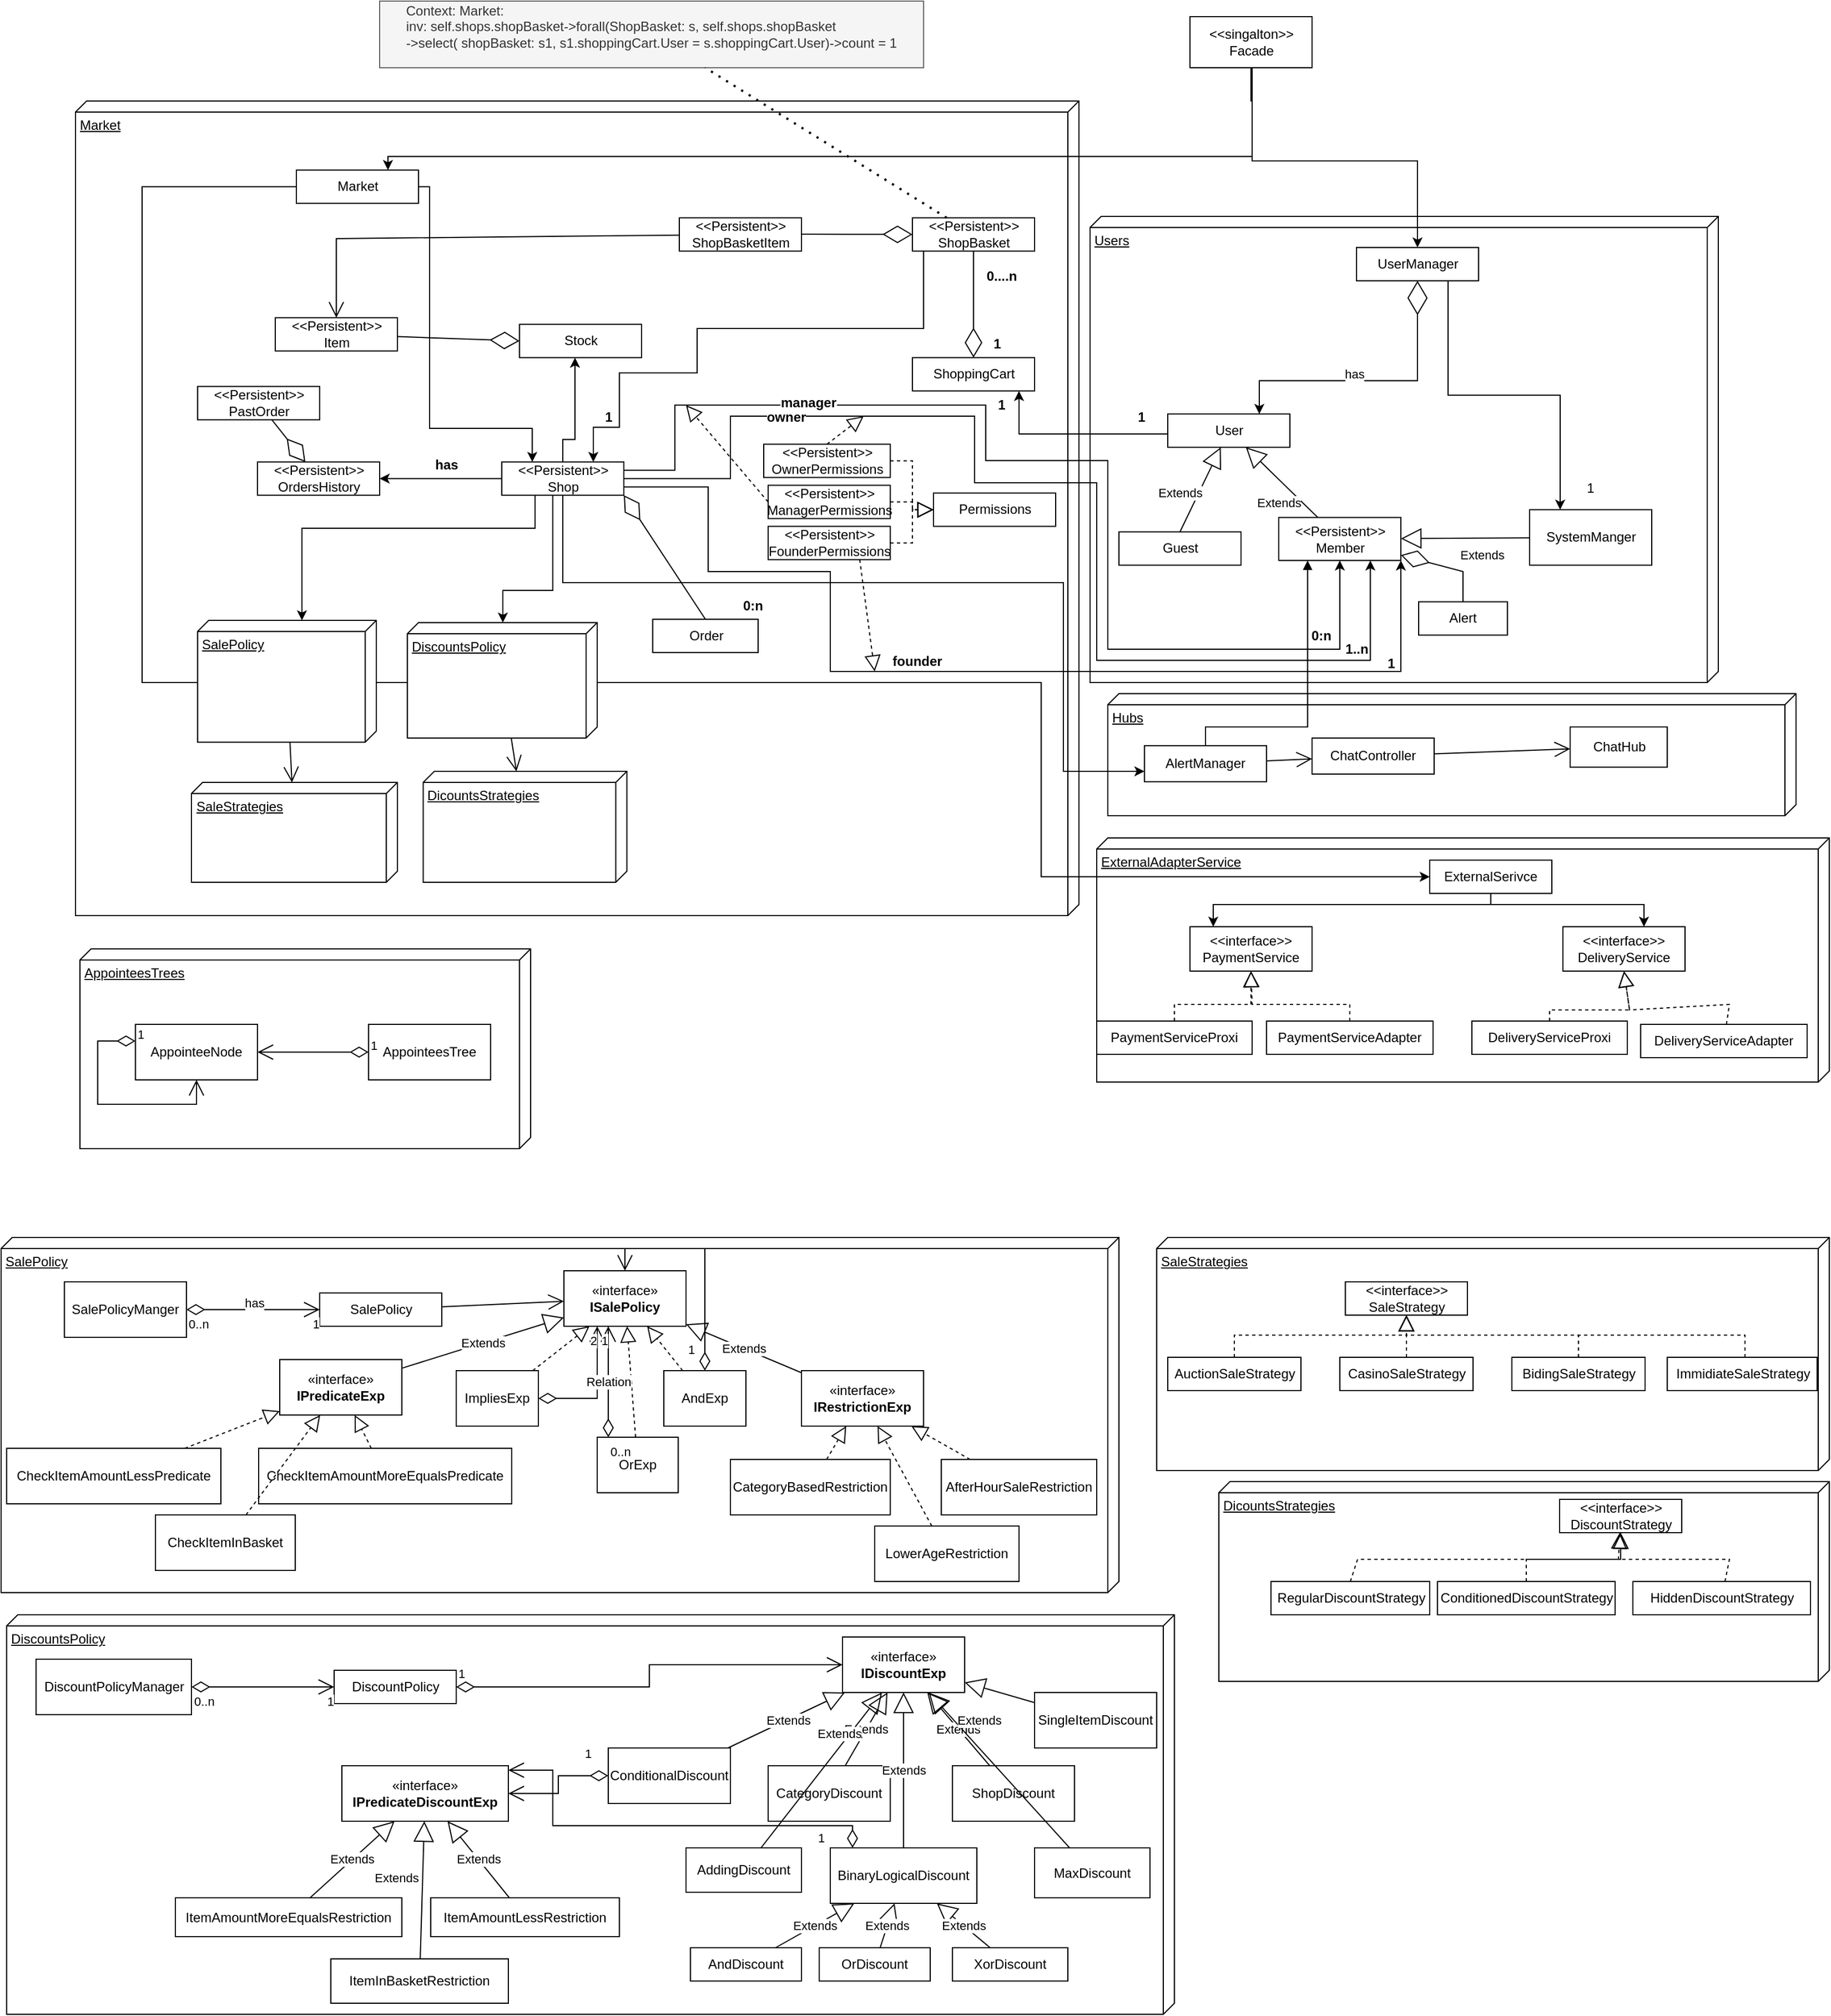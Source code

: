 <mxfile version="21.2.8" type="device" pages="2">
  <diagram name="‫עמוד-1‬" id="4BZPFhuRMxndv3mC3R4J">
    <mxGraphModel dx="633" dy="1578" grid="1" gridSize="10" guides="1" tooltips="1" connect="1" arrows="1" fold="1" page="1" pageScale="1" pageWidth="1654" pageHeight="1169" math="0" shadow="0">
      <root>
        <mxCell id="0" />
        <mxCell id="1" parent="0" />
        <mxCell id="suQYHT83xy5nLULj-X9r-84" value="DiscountsPolicy" style="verticalAlign=top;align=left;spacingTop=8;spacingLeft=2;spacingRight=12;shape=cube;size=10;direction=south;fontStyle=4;html=1;whiteSpace=wrap;" parent="1" vertex="1">
          <mxGeometry x="8" y="370" width="1052" height="360" as="geometry" />
        </mxCell>
        <mxCell id="suQYHT83xy5nLULj-X9r-81" value="DicountsStrategies" style="verticalAlign=top;align=left;spacingTop=8;spacingLeft=2;spacingRight=12;shape=cube;size=10;direction=south;fontStyle=4;html=1;whiteSpace=wrap;" parent="1" vertex="1">
          <mxGeometry x="1100" y="250" width="550" height="180" as="geometry" />
        </mxCell>
        <mxCell id="suQYHT83xy5nLULj-X9r-79" value="SaleStrategies" style="verticalAlign=top;align=left;spacingTop=8;spacingLeft=2;spacingRight=12;shape=cube;size=10;direction=south;fontStyle=4;html=1;whiteSpace=wrap;" parent="1" vertex="1">
          <mxGeometry x="1044" y="30" width="606" height="210" as="geometry" />
        </mxCell>
        <mxCell id="suQYHT83xy5nLULj-X9r-35" value="SalePolicy" style="verticalAlign=top;align=left;spacingTop=8;spacingLeft=2;spacingRight=12;shape=cube;size=10;direction=south;fontStyle=4;html=1;whiteSpace=wrap;" parent="1" vertex="1">
          <mxGeometry x="3" y="30" width="1007" height="320" as="geometry" />
        </mxCell>
        <mxCell id="7WxlRisctiVBBTS2hGta-1" value="Market" style="verticalAlign=top;align=left;spacingTop=8;spacingLeft=2;spacingRight=12;shape=cube;size=10;direction=south;fontStyle=4;html=1;whiteSpace=wrap;" parent="1" vertex="1">
          <mxGeometry x="70" y="-994" width="904" height="734" as="geometry" />
        </mxCell>
        <mxCell id="suQYHT83xy5nLULj-X9r-8" value="DicountsStrategies" style="verticalAlign=top;align=left;spacingTop=8;spacingLeft=2;spacingRight=12;shape=cube;size=10;direction=south;fontStyle=4;html=1;whiteSpace=wrap;" parent="1" vertex="1">
          <mxGeometry x="383.25" y="-390" width="183.5" height="100" as="geometry" />
        </mxCell>
        <mxCell id="7WxlRisctiVBBTS2hGta-2" value="ExternalAdapterService" style="verticalAlign=top;align=left;spacingTop=8;spacingLeft=2;spacingRight=12;shape=cube;size=10;direction=south;fontStyle=4;html=1;whiteSpace=wrap;" parent="1" vertex="1">
          <mxGeometry x="990" y="-330" width="660" height="220" as="geometry" />
        </mxCell>
        <mxCell id="7WxlRisctiVBBTS2hGta-3" value="Users" style="verticalAlign=top;align=left;spacingTop=8;spacingLeft=2;spacingRight=12;shape=cube;size=10;direction=south;fontStyle=4;html=1;whiteSpace=wrap;" parent="1" vertex="1">
          <mxGeometry x="984" y="-890" width="566" height="420" as="geometry" />
        </mxCell>
        <mxCell id="7WxlRisctiVBBTS2hGta-5" value="PaymentServiceProxi" style="html=1;whiteSpace=wrap;" parent="1" vertex="1">
          <mxGeometry x="990" y="-165" width="140" height="30" as="geometry" />
        </mxCell>
        <mxCell id="7WxlRisctiVBBTS2hGta-6" value="&amp;lt;&amp;lt;interface&amp;gt;&amp;gt;&lt;br&gt;PaymentService" style="html=1;whiteSpace=wrap;" parent="1" vertex="1">
          <mxGeometry x="1074" y="-250" width="110" height="40" as="geometry" />
        </mxCell>
        <mxCell id="7WxlRisctiVBBTS2hGta-7" value="PaymentServiceAdapter" style="html=1;whiteSpace=wrap;" parent="1" vertex="1">
          <mxGeometry x="1143" y="-165" width="150" height="30" as="geometry" />
        </mxCell>
        <mxCell id="7WxlRisctiVBBTS2hGta-8" value="" style="endArrow=block;dashed=1;endFill=0;endSize=12;html=1;rounded=0;entryX=0.5;entryY=1;entryDx=0;entryDy=0;" parent="1" source="7WxlRisctiVBBTS2hGta-5" target="7WxlRisctiVBBTS2hGta-6" edge="1">
          <mxGeometry width="160" relative="1" as="geometry">
            <mxPoint x="990" y="-135" as="sourcePoint" />
            <mxPoint x="1310" y="-200" as="targetPoint" />
            <Array as="points">
              <mxPoint x="1060" y="-180" />
              <mxPoint x="1129" y="-180" />
            </Array>
          </mxGeometry>
        </mxCell>
        <mxCell id="7WxlRisctiVBBTS2hGta-9" value="" style="endArrow=block;dashed=1;endFill=0;endSize=12;html=1;rounded=0;entryX=0.5;entryY=1;entryDx=0;entryDy=0;" parent="1" source="7WxlRisctiVBBTS2hGta-7" target="7WxlRisctiVBBTS2hGta-6" edge="1">
          <mxGeometry width="160" relative="1" as="geometry">
            <mxPoint x="1200" y="-175" as="sourcePoint" />
            <mxPoint x="1305" y="-140" as="targetPoint" />
            <Array as="points">
              <mxPoint x="1218" y="-180" />
              <mxPoint x="1130" y="-180" />
            </Array>
          </mxGeometry>
        </mxCell>
        <mxCell id="7WxlRisctiVBBTS2hGta-11" value="DeliveryServiceProxi" style="html=1;whiteSpace=wrap;" parent="1" vertex="1">
          <mxGeometry x="1328" y="-165" width="140" height="30" as="geometry" />
        </mxCell>
        <mxCell id="7WxlRisctiVBBTS2hGta-12" value="&amp;lt;&amp;lt;interface&amp;gt;&amp;gt;&lt;br&gt;DeliveryService" style="html=1;whiteSpace=wrap;" parent="1" vertex="1">
          <mxGeometry x="1410" y="-250" width="110" height="40" as="geometry" />
        </mxCell>
        <mxCell id="7WxlRisctiVBBTS2hGta-13" value="DeliveryServiceAdapter" style="html=1;whiteSpace=wrap;" parent="1" vertex="1">
          <mxGeometry x="1480" y="-162" width="150" height="30" as="geometry" />
        </mxCell>
        <mxCell id="7WxlRisctiVBBTS2hGta-14" value="" style="endArrow=block;dashed=1;endFill=0;endSize=12;html=1;rounded=0;exitX=0.5;exitY=0;exitDx=0;exitDy=0;entryX=0.5;entryY=1;entryDx=0;entryDy=0;" parent="1" source="7WxlRisctiVBBTS2hGta-11" target="7WxlRisctiVBBTS2hGta-12" edge="1">
          <mxGeometry width="160" relative="1" as="geometry">
            <mxPoint x="1550" y="-210" as="sourcePoint" />
            <mxPoint x="1710" y="-210" as="targetPoint" />
            <Array as="points">
              <mxPoint x="1398" y="-175" />
              <mxPoint x="1470" y="-175" />
            </Array>
          </mxGeometry>
        </mxCell>
        <mxCell id="7WxlRisctiVBBTS2hGta-15" value="" style="endArrow=block;dashed=1;endFill=0;endSize=12;html=1;rounded=0;entryX=0.5;entryY=1;entryDx=0;entryDy=0;startArrow=none;" parent="1" source="7WxlRisctiVBBTS2hGta-13" target="7WxlRisctiVBBTS2hGta-12" edge="1">
          <mxGeometry width="160" relative="1" as="geometry">
            <mxPoint x="1613" y="-145" as="sourcePoint" />
            <mxPoint x="1705" y="-150" as="targetPoint" />
            <Array as="points">
              <mxPoint x="1560" y="-180" />
              <mxPoint x="1470" y="-175" />
            </Array>
          </mxGeometry>
        </mxCell>
        <mxCell id="7WxlRisctiVBBTS2hGta-16" style="edgeStyle=orthogonalEdgeStyle;rounded=0;orthogonalLoop=1;jettySize=auto;html=1;" parent="1" source="7WxlRisctiVBBTS2hGta-18" target="7WxlRisctiVBBTS2hGta-6" edge="1">
          <mxGeometry relative="1" as="geometry">
            <Array as="points">
              <mxPoint x="1345" y="-270" />
              <mxPoint x="1095" y="-270" />
            </Array>
          </mxGeometry>
        </mxCell>
        <mxCell id="7WxlRisctiVBBTS2hGta-17" style="edgeStyle=orthogonalEdgeStyle;rounded=0;orthogonalLoop=1;jettySize=auto;html=1;" parent="1" source="7WxlRisctiVBBTS2hGta-18" target="7WxlRisctiVBBTS2hGta-12" edge="1">
          <mxGeometry relative="1" as="geometry">
            <Array as="points">
              <mxPoint x="1345" y="-270" />
              <mxPoint x="1483" y="-270" />
              <mxPoint x="1483" y="-245" />
            </Array>
          </mxGeometry>
        </mxCell>
        <mxCell id="7WxlRisctiVBBTS2hGta-18" value="ExternalSerivce" style="html=1;whiteSpace=wrap;" parent="1" vertex="1">
          <mxGeometry x="1290" y="-310" width="110" height="30" as="geometry" />
        </mxCell>
        <mxCell id="7WxlRisctiVBBTS2hGta-20" value="0:n" style="text;align=center;fontStyle=1;verticalAlign=middle;spacingLeft=3;spacingRight=3;strokeColor=none;rotatable=0;points=[[0,0.5],[1,0.5]];portConstraint=eastwest;html=1;" parent="1" vertex="1">
          <mxGeometry x="640" y="-552" width="80" height="26" as="geometry" />
        </mxCell>
        <mxCell id="7WxlRisctiVBBTS2hGta-21" style="edgeStyle=orthogonalEdgeStyle;rounded=0;orthogonalLoop=1;jettySize=auto;html=1;exitX=0;exitY=0.5;exitDx=0;exitDy=0;" parent="1" source="7WxlRisctiVBBTS2hGta-85" target="7WxlRisctiVBBTS2hGta-38" edge="1">
          <mxGeometry relative="1" as="geometry">
            <mxPoint x="894" y="-499" as="targetPoint" />
            <Array as="points">
              <mxPoint x="1054" y="-694" />
              <mxPoint x="920" y="-694" />
            </Array>
          </mxGeometry>
        </mxCell>
        <mxCell id="7WxlRisctiVBBTS2hGta-22" value="Guest" style="html=1;" parent="1" vertex="1">
          <mxGeometry x="1010" y="-605.75" width="110" height="30" as="geometry" />
        </mxCell>
        <mxCell id="7WxlRisctiVBBTS2hGta-28" style="edgeStyle=orthogonalEdgeStyle;rounded=0;orthogonalLoop=1;jettySize=auto;html=1;entryX=1;entryY=0.5;entryDx=0;entryDy=0;" parent="1" source="7WxlRisctiVBBTS2hGta-33" target="7WxlRisctiVBBTS2hGta-35" edge="1">
          <mxGeometry relative="1" as="geometry" />
        </mxCell>
        <mxCell id="7WxlRisctiVBBTS2hGta-29" style="edgeStyle=orthogonalEdgeStyle;rounded=0;orthogonalLoop=1;jettySize=auto;html=1;exitX=0.5;exitY=0;exitDx=0;exitDy=0;" parent="1" source="7WxlRisctiVBBTS2hGta-33" target="7WxlRisctiVBBTS2hGta-89" edge="1">
          <mxGeometry relative="1" as="geometry">
            <Array as="points">
              <mxPoint x="509" y="-689" />
              <mxPoint x="520" y="-689" />
            </Array>
          </mxGeometry>
        </mxCell>
        <mxCell id="7WxlRisctiVBBTS2hGta-30" style="edgeStyle=orthogonalEdgeStyle;rounded=0;orthogonalLoop=1;jettySize=auto;html=1;" parent="1" source="7WxlRisctiVBBTS2hGta-33" target="suQYHT83xy5nLULj-X9r-7" edge="1">
          <mxGeometry relative="1" as="geometry">
            <Array as="points">
              <mxPoint x="500" y="-553" />
              <mxPoint x="455" y="-553" />
            </Array>
            <mxPoint x="540" y="-553" as="targetPoint" />
          </mxGeometry>
        </mxCell>
        <mxCell id="7WxlRisctiVBBTS2hGta-31" style="edgeStyle=orthogonalEdgeStyle;rounded=0;orthogonalLoop=1;jettySize=auto;html=1;" parent="1" source="7WxlRisctiVBBTS2hGta-33" target="suQYHT83xy5nLULj-X9r-6" edge="1">
          <mxGeometry relative="1" as="geometry">
            <Array as="points">
              <mxPoint x="484" y="-609" />
              <mxPoint x="274" y="-609" />
            </Array>
            <mxPoint x="274.0" y="-552" as="targetPoint" />
          </mxGeometry>
        </mxCell>
        <mxCell id="7WxlRisctiVBBTS2hGta-32" style="edgeStyle=orthogonalEdgeStyle;rounded=0;orthogonalLoop=1;jettySize=auto;html=1;exitX=0;exitY=0.5;exitDx=0;exitDy=0;" parent="1" source="7WxlRisctiVBBTS2hGta-103" target="7WxlRisctiVBBTS2hGta-18" edge="1">
          <mxGeometry relative="1" as="geometry">
            <Array as="points">
              <mxPoint x="130" y="-917" />
              <mxPoint x="130" y="-470" />
              <mxPoint x="940" y="-470" />
              <mxPoint x="940" y="-295" />
            </Array>
            <mxPoint x="-250" y="-1224" as="targetPoint" />
          </mxGeometry>
        </mxCell>
        <mxCell id="CmZ6eEB_aJb8ppBM4JSD-15" style="edgeStyle=orthogonalEdgeStyle;rounded=0;orthogonalLoop=1;jettySize=auto;html=1;exitX=1;exitY=0.75;exitDx=0;exitDy=0;entryX=1;entryY=1;entryDx=0;entryDy=0;" parent="1" source="7WxlRisctiVBBTS2hGta-33" target="7WxlRisctiVBBTS2hGta-75" edge="1">
          <mxGeometry relative="1" as="geometry">
            <Array as="points">
              <mxPoint x="640" y="-646" />
              <mxPoint x="640" y="-570" />
              <mxPoint x="750" y="-570" />
              <mxPoint x="750" y="-480" />
              <mxPoint x="1264" y="-480" />
            </Array>
          </mxGeometry>
        </mxCell>
        <mxCell id="CmZ6eEB_aJb8ppBM4JSD-16" style="edgeStyle=orthogonalEdgeStyle;rounded=0;orthogonalLoop=1;jettySize=auto;html=1;exitX=1;exitY=0.5;exitDx=0;exitDy=0;entryX=0.75;entryY=1;entryDx=0;entryDy=0;" parent="1" source="7WxlRisctiVBBTS2hGta-33" target="7WxlRisctiVBBTS2hGta-75" edge="1">
          <mxGeometry relative="1" as="geometry">
            <Array as="points">
              <mxPoint x="660" y="-654" />
              <mxPoint x="660" y="-710" />
              <mxPoint x="880" y="-710" />
              <mxPoint x="880" y="-650" />
              <mxPoint x="990" y="-650" />
              <mxPoint x="990" y="-490" />
              <mxPoint x="1237" y="-490" />
            </Array>
          </mxGeometry>
        </mxCell>
        <mxCell id="CmZ6eEB_aJb8ppBM4JSD-17" style="edgeStyle=orthogonalEdgeStyle;rounded=0;orthogonalLoop=1;jettySize=auto;html=1;exitX=1;exitY=0.25;exitDx=0;exitDy=0;entryX=0.5;entryY=1;entryDx=0;entryDy=0;" parent="1" source="7WxlRisctiVBBTS2hGta-33" target="7WxlRisctiVBBTS2hGta-75" edge="1">
          <mxGeometry relative="1" as="geometry">
            <Array as="points">
              <mxPoint x="610" y="-661" />
              <mxPoint x="610" y="-720" />
              <mxPoint x="890" y="-720" />
              <mxPoint x="890" y="-670" />
              <mxPoint x="1000" y="-670" />
              <mxPoint x="1000" y="-500" />
              <mxPoint x="1209" y="-500" />
            </Array>
          </mxGeometry>
        </mxCell>
        <mxCell id="7WxlRisctiVBBTS2hGta-33" value="&amp;lt;&amp;lt;Persistent&amp;gt;&amp;gt;&lt;br&gt;Shop" style="html=1;" parent="1" vertex="1">
          <mxGeometry x="454" y="-668.75" width="110" height="30" as="geometry" />
        </mxCell>
        <mxCell id="7WxlRisctiVBBTS2hGta-35" value="&amp;lt;&amp;lt;Persistent&amp;gt;&amp;gt;&lt;br&gt;OrdersHistory" style="html=1;" parent="1" vertex="1">
          <mxGeometry x="234" y="-668.75" width="110" height="30" as="geometry" />
        </mxCell>
        <mxCell id="7WxlRisctiVBBTS2hGta-36" style="edgeStyle=orthogonalEdgeStyle;rounded=0;orthogonalLoop=1;jettySize=auto;html=1;entryX=0.75;entryY=0;entryDx=0;entryDy=0;" parent="1" source="7WxlRisctiVBBTS2hGta-37" target="7WxlRisctiVBBTS2hGta-33" edge="1">
          <mxGeometry relative="1" as="geometry">
            <Array as="points">
              <mxPoint x="834" y="-789" />
              <mxPoint x="630" y="-789" />
              <mxPoint x="630" y="-749" />
              <mxPoint x="560" y="-749" />
              <mxPoint x="560" y="-700" />
              <mxPoint x="537" y="-700" />
            </Array>
          </mxGeometry>
        </mxCell>
        <mxCell id="7WxlRisctiVBBTS2hGta-37" value="&amp;lt;&amp;lt;Persistent&amp;gt;&amp;gt;&lt;br&gt;ShopBasket" style="html=1;" parent="1" vertex="1">
          <mxGeometry x="824" y="-888.75" width="110" height="30" as="geometry" />
        </mxCell>
        <mxCell id="7WxlRisctiVBBTS2hGta-38" value="ShoppingCart" style="html=1;" parent="1" vertex="1">
          <mxGeometry x="824" y="-762.75" width="110" height="30" as="geometry" />
        </mxCell>
        <mxCell id="7WxlRisctiVBBTS2hGta-40" value="1" style="text;align=center;fontStyle=1;verticalAlign=middle;spacingLeft=3;spacingRight=3;strokeColor=none;rotatable=0;points=[[0,0.5],[1,0.5]];portConstraint=eastwest;html=1;" parent="1" vertex="1">
          <mxGeometry x="990" y="-722" width="80" height="26" as="geometry" />
        </mxCell>
        <mxCell id="7WxlRisctiVBBTS2hGta-41" value="1" style="text;align=center;fontStyle=1;verticalAlign=middle;spacingLeft=3;spacingRight=3;strokeColor=none;rotatable=0;points=[[0,0.5],[1,0.5]];portConstraint=eastwest;html=1;" parent="1" vertex="1">
          <mxGeometry x="510" y="-722" width="80" height="26" as="geometry" />
        </mxCell>
        <mxCell id="7WxlRisctiVBBTS2hGta-42" value="0....n" style="text;align=center;fontStyle=1;verticalAlign=middle;spacingLeft=3;spacingRight=3;strokeColor=none;rotatable=0;points=[[0,0.5],[1,0.5]];portConstraint=eastwest;html=1;" parent="1" vertex="1">
          <mxGeometry x="864" y="-848.75" width="80" height="26" as="geometry" />
        </mxCell>
        <mxCell id="7WxlRisctiVBBTS2hGta-43" value="has" style="text;align=center;fontStyle=1;verticalAlign=middle;spacingLeft=3;spacingRight=3;strokeColor=none;rotatable=0;points=[[0,0.5],[1,0.5]];portConstraint=eastwest;html=1;" parent="1" vertex="1">
          <mxGeometry x="364" y="-678.75" width="80" height="26" as="geometry" />
        </mxCell>
        <mxCell id="7WxlRisctiVBBTS2hGta-48" value="&amp;lt;&amp;lt;Persistent&amp;gt;&amp;gt;&lt;br&gt;Item" style="html=1;" parent="1" vertex="1">
          <mxGeometry x="250" y="-798.75" width="110" height="30" as="geometry" />
        </mxCell>
        <mxCell id="UMqnMeWsSolSb_NBwzVS-1" style="edgeStyle=orthogonalEdgeStyle;rounded=0;orthogonalLoop=1;jettySize=auto;html=1;exitX=0.75;exitY=1;exitDx=0;exitDy=0;entryX=0.25;entryY=0;entryDx=0;entryDy=0;" parent="1" source="7WxlRisctiVBBTS2hGta-105" target="7WxlRisctiVBBTS2hGta-73" edge="1">
          <mxGeometry relative="1" as="geometry" />
        </mxCell>
        <mxCell id="7WxlRisctiVBBTS2hGta-73" value="SystemManger" style="html=1;" parent="1" vertex="1">
          <mxGeometry x="1380" y="-625.75" width="110" height="50" as="geometry" />
        </mxCell>
        <mxCell id="7WxlRisctiVBBTS2hGta-74" value="Extends" style="endArrow=block;endSize=16;endFill=0;html=1;rounded=0;" parent="1" source="7WxlRisctiVBBTS2hGta-73" target="7WxlRisctiVBBTS2hGta-75" edge="1">
          <mxGeometry x="-0.25" y="15" width="160" relative="1" as="geometry">
            <mxPoint x="1244" y="-365" as="sourcePoint" />
            <mxPoint x="1209" y="-455" as="targetPoint" />
            <mxPoint as="offset" />
          </mxGeometry>
        </mxCell>
        <mxCell id="7WxlRisctiVBBTS2hGta-75" value="&amp;lt;&amp;lt;Persistent&amp;gt;&amp;gt;&lt;br&gt;Member" style="html=1;" parent="1" vertex="1">
          <mxGeometry x="1154" y="-618.75" width="110" height="38.75" as="geometry" />
        </mxCell>
        <mxCell id="7WxlRisctiVBBTS2hGta-76" value="Extends" style="endArrow=block;endSize=16;endFill=0;html=1;rounded=0;" parent="1" source="7WxlRisctiVBBTS2hGta-75" target="7WxlRisctiVBBTS2hGta-85" edge="1">
          <mxGeometry x="-0.25" y="15" width="160" relative="1" as="geometry">
            <mxPoint x="1249.769" y="-365" as="sourcePoint" />
            <mxPoint x="1348.231" y="-445" as="targetPoint" />
            <mxPoint as="offset" />
          </mxGeometry>
        </mxCell>
        <mxCell id="7WxlRisctiVBBTS2hGta-79" value="Extends" style="endArrow=block;endSize=16;endFill=0;html=1;rounded=0;exitX=0.5;exitY=0;exitDx=0;exitDy=0;" parent="1" source="7WxlRisctiVBBTS2hGta-22" target="7WxlRisctiVBBTS2hGta-85" edge="1">
          <mxGeometry x="-0.25" y="15" width="160" relative="1" as="geometry">
            <mxPoint x="1174" y="-593.6" as="sourcePoint" />
            <mxPoint x="1295" y="-592" as="targetPoint" />
            <mxPoint as="offset" />
          </mxGeometry>
        </mxCell>
        <mxCell id="7WxlRisctiVBBTS2hGta-85" value="User" style="html=1;" parent="1" vertex="1">
          <mxGeometry x="1054" y="-712" width="110" height="30" as="geometry" />
        </mxCell>
        <mxCell id="7WxlRisctiVBBTS2hGta-89" value="Stock" style="html=1;" parent="1" vertex="1">
          <mxGeometry x="470" y="-792.75" width="110" height="30" as="geometry" />
        </mxCell>
        <mxCell id="7WxlRisctiVBBTS2hGta-90" value="" style="endArrow=diamondThin;endFill=0;endSize=24;html=1;rounded=0;entryX=0;entryY=0.5;entryDx=0;entryDy=0;" parent="1" source="7WxlRisctiVBBTS2hGta-48" target="7WxlRisctiVBBTS2hGta-89" edge="1">
          <mxGeometry width="160" relative="1" as="geometry">
            <mxPoint x="454" y="-782" as="sourcePoint" />
            <mxPoint x="144" y="-498.75" as="targetPoint" />
          </mxGeometry>
        </mxCell>
        <mxCell id="7WxlRisctiVBBTS2hGta-91" value="" style="endArrow=diamondThin;endFill=0;endSize=24;html=1;rounded=0;entryX=0;entryY=0.5;entryDx=0;entryDy=0;" parent="1" source="VHCnlEBgMyK0V-6HZnH0-1" target="7WxlRisctiVBBTS2hGta-37" edge="1">
          <mxGeometry width="160" relative="1" as="geometry">
            <mxPoint x="724" y="-698.75" as="sourcePoint" />
            <mxPoint x="884" y="-698.75" as="targetPoint" />
            <Array as="points">
              <mxPoint x="730" y="-874" />
            </Array>
          </mxGeometry>
        </mxCell>
        <mxCell id="7WxlRisctiVBBTS2hGta-96" value="Order" style="html=1;" parent="1" vertex="1">
          <mxGeometry x="590" y="-527" width="95" height="30" as="geometry" />
        </mxCell>
        <mxCell id="7WxlRisctiVBBTS2hGta-98" value="" style="endArrow=diamondThin;endFill=0;endSize=24;html=1;rounded=0;exitX=0.5;exitY=0;exitDx=0;exitDy=0;entryX=1;entryY=1;entryDx=0;entryDy=0;" parent="1" source="7WxlRisctiVBBTS2hGta-96" target="7WxlRisctiVBBTS2hGta-33" edge="1">
          <mxGeometry width="160" relative="1" as="geometry">
            <mxPoint x="784" y="-558.75" as="sourcePoint" />
            <mxPoint x="729" y="-600.75" as="targetPoint" />
          </mxGeometry>
        </mxCell>
        <mxCell id="7WxlRisctiVBBTS2hGta-99" value="" style="endArrow=diamondThin;endFill=0;endSize=24;html=1;rounded=0;entryX=0.5;entryY=0;entryDx=0;entryDy=0;exitX=0.5;exitY=1;exitDx=0;exitDy=0;" parent="1" source="7WxlRisctiVBBTS2hGta-37" target="7WxlRisctiVBBTS2hGta-38" edge="1">
          <mxGeometry width="160" relative="1" as="geometry">
            <mxPoint x="564" y="-778.75" as="sourcePoint" />
            <mxPoint x="724" y="-778.75" as="targetPoint" />
          </mxGeometry>
        </mxCell>
        <mxCell id="7WxlRisctiVBBTS2hGta-100" value="&amp;lt;&amp;lt;Persistent&amp;gt;&amp;gt;&lt;br&gt;PastOrder" style="html=1;" parent="1" vertex="1">
          <mxGeometry x="180" y="-736.75" width="110" height="30" as="geometry" />
        </mxCell>
        <mxCell id="7WxlRisctiVBBTS2hGta-101" value="" style="endArrow=diamondThin;endFill=0;endSize=24;html=1;rounded=0;" parent="1" source="7WxlRisctiVBBTS2hGta-100" target="7WxlRisctiVBBTS2hGta-35" edge="1">
          <mxGeometry width="160" relative="1" as="geometry">
            <mxPoint x="274" y="-718.75" as="sourcePoint" />
            <mxPoint x="434" y="-718.75" as="targetPoint" />
          </mxGeometry>
        </mxCell>
        <mxCell id="7WxlRisctiVBBTS2hGta-102" style="edgeStyle=orthogonalEdgeStyle;rounded=0;orthogonalLoop=1;jettySize=auto;html=1;entryX=0.25;entryY=0;entryDx=0;entryDy=0;" parent="1" source="7WxlRisctiVBBTS2hGta-103" target="7WxlRisctiVBBTS2hGta-33" edge="1">
          <mxGeometry relative="1" as="geometry">
            <Array as="points">
              <mxPoint x="389" y="-917" />
              <mxPoint x="389" y="-699" />
              <mxPoint x="482" y="-699" />
            </Array>
          </mxGeometry>
        </mxCell>
        <mxCell id="7WxlRisctiVBBTS2hGta-103" value="Market" style="html=1;" parent="1" vertex="1">
          <mxGeometry x="269" y="-931.75" width="110" height="30" as="geometry" />
        </mxCell>
        <mxCell id="7WxlRisctiVBBTS2hGta-104" style="edgeStyle=orthogonalEdgeStyle;rounded=0;orthogonalLoop=1;jettySize=auto;html=1;entryX=0.75;entryY=0;entryDx=0;entryDy=0;startArrow=diamondThin;startFill=0;endSize=6;startSize=28;" parent="1" source="7WxlRisctiVBBTS2hGta-105" target="7WxlRisctiVBBTS2hGta-85" edge="1">
          <mxGeometry relative="1" as="geometry">
            <Array as="points">
              <mxPoint x="1279" y="-742" />
              <mxPoint x="1137" y="-742" />
            </Array>
          </mxGeometry>
        </mxCell>
        <mxCell id="n3w9QHzzH4HP31nxGZbB-2" value="has" style="edgeLabel;html=1;align=center;verticalAlign=middle;resizable=0;points=[];" parent="7WxlRisctiVBBTS2hGta-104" vertex="1" connectable="0">
          <mxGeometry x="0.125" y="-6" relative="1" as="geometry">
            <mxPoint as="offset" />
          </mxGeometry>
        </mxCell>
        <mxCell id="7WxlRisctiVBBTS2hGta-105" value="UserManager" style="html=1;" parent="1" vertex="1">
          <mxGeometry x="1224" y="-862" width="110" height="30" as="geometry" />
        </mxCell>
        <mxCell id="7WxlRisctiVBBTS2hGta-115" style="edgeStyle=orthogonalEdgeStyle;rounded=0;orthogonalLoop=1;jettySize=auto;html=1;entryX=0.75;entryY=0;entryDx=0;entryDy=0;" parent="1" source="7WxlRisctiVBBTS2hGta-117" target="7WxlRisctiVBBTS2hGta-103" edge="1">
          <mxGeometry relative="1" as="geometry">
            <Array as="points">
              <mxPoint x="1130" y="-944" />
              <mxPoint x="352" y="-944" />
            </Array>
            <mxPoint x="1139.111" y="-964" as="sourcePoint" />
          </mxGeometry>
        </mxCell>
        <mxCell id="7WxlRisctiVBBTS2hGta-116" style="edgeStyle=orthogonalEdgeStyle;rounded=0;orthogonalLoop=1;jettySize=auto;html=1;exitX=0.5;exitY=1;exitDx=0;exitDy=0;" parent="1" source="7WxlRisctiVBBTS2hGta-117" target="7WxlRisctiVBBTS2hGta-105" edge="1">
          <mxGeometry relative="1" as="geometry">
            <Array as="points">
              <mxPoint x="1129" y="-994" />
              <mxPoint x="1130" y="-940" />
              <mxPoint x="1279" y="-940" />
            </Array>
            <mxPoint x="1139.111" y="-964" as="sourcePoint" />
          </mxGeometry>
        </mxCell>
        <mxCell id="7WxlRisctiVBBTS2hGta-117" value="&amp;lt;&amp;lt;singalton&amp;gt;&amp;gt;&lt;br&gt;Facade" style="html=1;" parent="1" vertex="1">
          <mxGeometry x="1074" y="-1070" width="110" height="46" as="geometry" />
        </mxCell>
        <mxCell id="RlkW8yzhlD9824Yp_iIe-1" value="1" style="text;html=1;strokeColor=none;fillColor=none;align=center;verticalAlign=middle;whiteSpace=wrap;rounded=0;" parent="1" vertex="1">
          <mxGeometry x="1405" y="-660" width="60" height="30" as="geometry" />
        </mxCell>
        <mxCell id="169b0JE3R_F9IbGOxkMa-1" value="1" style="text;align=center;fontStyle=1;verticalAlign=middle;spacingLeft=3;spacingRight=3;strokeColor=none;rotatable=0;points=[[0,0.5],[1,0.5]];portConstraint=eastwest;html=1;" parent="1" vertex="1">
          <mxGeometry x="864" y="-732.75" width="80" height="26" as="geometry" />
        </mxCell>
        <mxCell id="169b0JE3R_F9IbGOxkMa-2" value="1" style="text;align=center;fontStyle=1;verticalAlign=middle;spacingLeft=3;spacingRight=3;strokeColor=none;rotatable=0;points=[[0,0.5],[1,0.5]];portConstraint=eastwest;html=1;" parent="1" vertex="1">
          <mxGeometry x="860" y="-788" width="80" height="26" as="geometry" />
        </mxCell>
        <mxCell id="n3w9QHzzH4HP31nxGZbB-1" value="&lt;div style=&quot;text-align: left;&quot;&gt;&lt;span style=&quot;background-color: initial;&quot;&gt;Context: Market:&lt;/span&gt;&lt;/div&gt;&lt;div style=&quot;text-align: left;&quot;&gt;&lt;span style=&quot;background-color: initial;&quot;&gt;inv: self.shops.shopBasket-&amp;gt;forall(ShopBasket: s, self.shops.shopBasket&lt;/span&gt;&lt;/div&gt;&lt;div style=&quot;text-align: left;&quot;&gt;&lt;span style=&quot;background-color: initial;&quot;&gt;-&amp;gt;select( shopBasket: s1, s1.shoppingCart.User = s.shoppingCart.User)-&amp;gt;count = 1&lt;/span&gt;&lt;/div&gt;&amp;nbsp;" style="rounded=0;whiteSpace=wrap;html=1;fillColor=#f5f5f5;strokeColor=#666666;fontColor=#333333;" parent="1" vertex="1">
          <mxGeometry x="344" y="-1084" width="490" height="60" as="geometry" />
        </mxCell>
        <mxCell id="n3w9QHzzH4HP31nxGZbB-3" value="" style="endArrow=none;dashed=1;html=1;dashPattern=1 3;strokeWidth=2;rounded=0;" parent="1" source="7WxlRisctiVBBTS2hGta-37" target="n3w9QHzzH4HP31nxGZbB-1" edge="1">
          <mxGeometry width="50" height="50" relative="1" as="geometry">
            <mxPoint x="790" y="-880" as="sourcePoint" />
            <mxPoint x="840" y="-930" as="targetPoint" />
          </mxGeometry>
        </mxCell>
        <mxCell id="CmZ6eEB_aJb8ppBM4JSD-1" value="founder" style="edgeLabel;html=1;align=center;verticalAlign=middle;resizable=0;points=[];fontSize=12;fontStyle=1" parent="1" vertex="1" connectable="0">
          <mxGeometry x="836.8" y="-534" as="geometry">
            <mxPoint x="-9" y="45" as="offset" />
          </mxGeometry>
        </mxCell>
        <mxCell id="CmZ6eEB_aJb8ppBM4JSD-2" value="Permissions" style="html=1;" parent="1" vertex="1">
          <mxGeometry x="843" y="-640.75" width="110" height="30" as="geometry" />
        </mxCell>
        <mxCell id="CmZ6eEB_aJb8ppBM4JSD-4" style="edgeStyle=orthogonalEdgeStyle;rounded=0;orthogonalLoop=1;jettySize=auto;html=1;exitX=1;exitY=0.5;exitDx=0;exitDy=0;entryX=0;entryY=0.5;entryDx=0;entryDy=0;dashed=1;endArrow=block;endFill=0;endSize=12;" parent="1" source="CmZ6eEB_aJb8ppBM4JSD-5" target="CmZ6eEB_aJb8ppBM4JSD-2" edge="1">
          <mxGeometry relative="1" as="geometry">
            <Array as="points">
              <mxPoint x="824" y="-596" />
              <mxPoint x="824" y="-626" />
            </Array>
          </mxGeometry>
        </mxCell>
        <mxCell id="CmZ6eEB_aJb8ppBM4JSD-5" value="&amp;lt;&amp;lt;Persistent&amp;gt;&amp;gt;&lt;br&gt;FounderPermissions" style="html=1;" parent="1" vertex="1">
          <mxGeometry x="694" y="-610.75" width="110" height="30" as="geometry" />
        </mxCell>
        <mxCell id="CmZ6eEB_aJb8ppBM4JSD-6" style="rounded=0;orthogonalLoop=1;jettySize=auto;html=1;exitX=0.75;exitY=1;exitDx=0;exitDy=0;dashed=1;endArrow=block;endFill=0;endSize=12;" parent="1" source="CmZ6eEB_aJb8ppBM4JSD-5" edge="1">
          <mxGeometry relative="1" as="geometry">
            <mxPoint x="790" y="-480" as="targetPoint" />
          </mxGeometry>
        </mxCell>
        <mxCell id="CmZ6eEB_aJb8ppBM4JSD-7" style="rounded=0;orthogonalLoop=1;jettySize=auto;html=1;exitX=0;exitY=0.5;exitDx=0;exitDy=0;dashed=1;endArrow=block;endFill=0;endSize=12;" parent="1" source="CmZ6eEB_aJb8ppBM4JSD-8" edge="1">
          <mxGeometry relative="1" as="geometry">
            <mxPoint x="620" y="-720" as="targetPoint" />
          </mxGeometry>
        </mxCell>
        <mxCell id="CmZ6eEB_aJb8ppBM4JSD-8" value="&amp;lt;&amp;lt;Persistent&amp;gt;&amp;gt;&lt;br&gt;ManagerPermissions" style="html=1;" parent="1" vertex="1">
          <mxGeometry x="694" y="-647.75" width="110" height="30" as="geometry" />
        </mxCell>
        <mxCell id="CmZ6eEB_aJb8ppBM4JSD-9" style="edgeStyle=orthogonalEdgeStyle;rounded=0;orthogonalLoop=1;jettySize=auto;html=1;exitX=1;exitY=0.5;exitDx=0;exitDy=0;entryX=0;entryY=0.5;entryDx=0;entryDy=0;dashed=1;endArrow=block;endFill=0;endSize=12;" parent="1" source="CmZ6eEB_aJb8ppBM4JSD-12" target="CmZ6eEB_aJb8ppBM4JSD-2" edge="1">
          <mxGeometry relative="1" as="geometry">
            <mxPoint x="779" y="-662" as="sourcePoint" />
            <mxPoint x="853" y="-616" as="targetPoint" />
            <Array as="points">
              <mxPoint x="824" y="-670" />
              <mxPoint x="824" y="-626" />
            </Array>
          </mxGeometry>
        </mxCell>
        <mxCell id="CmZ6eEB_aJb8ppBM4JSD-10" style="edgeStyle=orthogonalEdgeStyle;rounded=0;orthogonalLoop=1;jettySize=auto;html=1;exitX=1;exitY=0.5;exitDx=0;exitDy=0;entryX=0;entryY=0.5;entryDx=0;entryDy=0;dashed=1;endArrow=block;endFill=0;endSize=12;" parent="1" source="CmZ6eEB_aJb8ppBM4JSD-8" target="CmZ6eEB_aJb8ppBM4JSD-2" edge="1">
          <mxGeometry relative="1" as="geometry">
            <mxPoint x="789" y="-652" as="sourcePoint" />
            <mxPoint x="863" y="-606" as="targetPoint" />
            <Array as="points">
              <mxPoint x="824" y="-633" />
              <mxPoint x="824" y="-626" />
            </Array>
          </mxGeometry>
        </mxCell>
        <mxCell id="CmZ6eEB_aJb8ppBM4JSD-11" value="owner" style="edgeLabel;html=1;align=center;verticalAlign=middle;resizable=0;points=[];fontSize=12;fontStyle=1" parent="1" vertex="1" connectable="0">
          <mxGeometry x="710.0" y="-709" as="geometry" />
        </mxCell>
        <mxCell id="CmZ6eEB_aJb8ppBM4JSD-12" value="&amp;lt;&amp;lt;Persistent&amp;gt;&amp;gt;&lt;br&gt;OwnerPermissions" style="html=1;" parent="1" vertex="1">
          <mxGeometry x="690" y="-684.75" width="114" height="30" as="geometry" />
        </mxCell>
        <mxCell id="CmZ6eEB_aJb8ppBM4JSD-13" style="rounded=0;orthogonalLoop=1;jettySize=auto;html=1;exitX=0.5;exitY=0;exitDx=0;exitDy=0;dashed=1;endArrow=block;endFill=0;endSize=12;" parent="1" source="CmZ6eEB_aJb8ppBM4JSD-12" edge="1">
          <mxGeometry relative="1" as="geometry">
            <mxPoint x="780" y="-710" as="targetPoint" />
            <mxPoint x="732" y="-571" as="sourcePoint" />
          </mxGeometry>
        </mxCell>
        <mxCell id="CmZ6eEB_aJb8ppBM4JSD-14" value="manager" style="edgeLabel;html=1;align=center;verticalAlign=middle;resizable=0;points=[];fontSize=12;fontStyle=1" parent="1" vertex="1" connectable="0">
          <mxGeometry x="730.0" y="-722" as="geometry" />
        </mxCell>
        <mxCell id="CmZ6eEB_aJb8ppBM4JSD-18" value="1" style="text;align=center;fontStyle=1;verticalAlign=middle;spacingLeft=3;spacingRight=3;strokeColor=none;rotatable=0;points=[[0,0.5],[1,0.5]];portConstraint=eastwest;html=1;" parent="1" vertex="1">
          <mxGeometry x="1215" y="-500" width="80" height="26" as="geometry" />
        </mxCell>
        <mxCell id="CmZ6eEB_aJb8ppBM4JSD-19" value="1..n" style="text;align=center;fontStyle=1;verticalAlign=middle;spacingLeft=3;spacingRight=3;strokeColor=none;rotatable=0;points=[[0,0.5],[1,0.5]];portConstraint=eastwest;html=1;" parent="1" vertex="1">
          <mxGeometry x="1184" y="-512.75" width="80" height="26" as="geometry" />
        </mxCell>
        <mxCell id="CmZ6eEB_aJb8ppBM4JSD-20" value="0:n" style="text;align=center;fontStyle=1;verticalAlign=middle;spacingLeft=3;spacingRight=3;strokeColor=none;rotatable=0;points=[[0,0.5],[1,0.5]];portConstraint=eastwest;html=1;" parent="1" vertex="1">
          <mxGeometry x="1154" y="-524" width="76" height="24" as="geometry" />
        </mxCell>
        <mxCell id="suQYHT83xy5nLULj-X9r-1" value="Hubs" style="verticalAlign=top;align=left;spacingTop=8;spacingLeft=2;spacingRight=12;shape=cube;size=10;direction=south;fontStyle=4;html=1;whiteSpace=wrap;" parent="1" vertex="1">
          <mxGeometry x="1000" y="-460" width="620" height="110" as="geometry" />
        </mxCell>
        <mxCell id="suQYHT83xy5nLULj-X9r-2" value="ChatHub" style="html=1;whiteSpace=wrap;" parent="1" vertex="1">
          <mxGeometry x="1416.5" y="-430" width="87.5" height="36.25" as="geometry" />
        </mxCell>
        <mxCell id="suQYHT83xy5nLULj-X9r-3" value="" style="edgeStyle=orthogonalEdgeStyle;rounded=0;orthogonalLoop=1;jettySize=auto;html=1;" parent="1" source="7WxlRisctiVBBTS2hGta-33" target="VHCnlEBgMyK0V-6HZnH0-3" edge="1">
          <mxGeometry relative="1" as="geometry">
            <Array as="points">
              <mxPoint x="509" y="-560" />
              <mxPoint x="960" y="-560" />
              <mxPoint x="960" y="-390" />
            </Array>
          </mxGeometry>
        </mxCell>
        <mxCell id="suQYHT83xy5nLULj-X9r-4" value="" style="html=1;verticalAlign=bottom;endArrow=block;edgeStyle=elbowEdgeStyle;elbow=vertical;curved=0;rounded=0;" parent="1" source="VHCnlEBgMyK0V-6HZnH0-3" target="7WxlRisctiVBBTS2hGta-75" edge="1">
          <mxGeometry width="80" relative="1" as="geometry">
            <mxPoint x="750" y="-670" as="sourcePoint" />
            <mxPoint x="830" y="-670" as="targetPoint" />
            <Array as="points">
              <mxPoint x="1180" y="-430" />
              <mxPoint x="1190" y="-530" />
              <mxPoint x="1250" y="-540" />
              <mxPoint x="1260" y="-440" />
            </Array>
          </mxGeometry>
        </mxCell>
        <mxCell id="suQYHT83xy5nLULj-X9r-5" value="SaleStrategies" style="verticalAlign=top;align=left;spacingTop=8;spacingLeft=2;spacingRight=12;shape=cube;size=10;direction=south;fontStyle=4;html=1;whiteSpace=wrap;" parent="1" vertex="1">
          <mxGeometry x="174.5" y="-380" width="185.5" height="90" as="geometry" />
        </mxCell>
        <mxCell id="suQYHT83xy5nLULj-X9r-6" value="SalePolicy" style="verticalAlign=top;align=left;spacingTop=8;spacingLeft=2;spacingRight=12;shape=cube;size=10;direction=south;fontStyle=4;html=1;whiteSpace=wrap;" parent="1" vertex="1">
          <mxGeometry x="180" y="-526" width="161" height="109.75" as="geometry" />
        </mxCell>
        <mxCell id="suQYHT83xy5nLULj-X9r-7" value="DiscountsPolicy" style="verticalAlign=top;align=left;spacingTop=8;spacingLeft=2;spacingRight=12;shape=cube;size=10;direction=south;fontStyle=4;html=1;whiteSpace=wrap;" parent="1" vertex="1">
          <mxGeometry x="369" y="-524" width="171" height="104" as="geometry" />
        </mxCell>
        <mxCell id="suQYHT83xy5nLULj-X9r-11" value="&amp;lt;&amp;lt;interface&amp;gt;&amp;gt;&lt;br&gt;SaleStrategy" style="html=1;" parent="1" vertex="1">
          <mxGeometry x="1214" y="70" width="110" height="30" as="geometry" />
        </mxCell>
        <mxCell id="suQYHT83xy5nLULj-X9r-12" value="CasinoSaleStrategy" style="html=1;" parent="1" vertex="1">
          <mxGeometry x="1209" y="138" width="120" height="30" as="geometry" />
        </mxCell>
        <mxCell id="suQYHT83xy5nLULj-X9r-13" value="BidingSaleStrategy" style="html=1;" parent="1" vertex="1">
          <mxGeometry x="1364" y="138" width="120" height="30" as="geometry" />
        </mxCell>
        <mxCell id="suQYHT83xy5nLULj-X9r-14" value="ImmidiateSaleStrategy" style="html=1;" parent="1" vertex="1">
          <mxGeometry x="1504" y="138" width="135" height="30" as="geometry" />
        </mxCell>
        <mxCell id="suQYHT83xy5nLULj-X9r-15" value="" style="endArrow=block;dashed=1;endFill=0;endSize=12;html=1;rounded=0;exitX=0.5;exitY=0;exitDx=0;exitDy=0;entryX=0.5;entryY=1;entryDx=0;entryDy=0;" parent="1" source="suQYHT83xy5nLULj-X9r-33" target="suQYHT83xy5nLULj-X9r-11" edge="1">
          <mxGeometry width="160" relative="1" as="geometry">
            <mxPoint x="1424" y="98" as="sourcePoint" />
            <mxPoint x="1584" y="98" as="targetPoint" />
            <Array as="points">
              <mxPoint x="1114" y="118" />
              <mxPoint x="1269" y="118" />
            </Array>
          </mxGeometry>
        </mxCell>
        <mxCell id="suQYHT83xy5nLULj-X9r-16" value="" style="endArrow=block;dashed=1;endFill=0;endSize=12;html=1;rounded=0;exitX=0.5;exitY=0;exitDx=0;exitDy=0;entryX=0.5;entryY=1;entryDx=0;entryDy=0;" parent="1" source="suQYHT83xy5nLULj-X9r-12" target="suQYHT83xy5nLULj-X9r-11" edge="1">
          <mxGeometry width="160" relative="1" as="geometry">
            <mxPoint x="1124" y="148" as="sourcePoint" />
            <mxPoint x="1279" y="110" as="targetPoint" />
            <Array as="points" />
          </mxGeometry>
        </mxCell>
        <mxCell id="suQYHT83xy5nLULj-X9r-17" value="" style="endArrow=block;dashed=1;endFill=0;endSize=12;html=1;rounded=0;exitX=0.5;exitY=0;exitDx=0;exitDy=0;entryX=0.5;entryY=1;entryDx=0;entryDy=0;" parent="1" source="suQYHT83xy5nLULj-X9r-13" target="suQYHT83xy5nLULj-X9r-11" edge="1">
          <mxGeometry width="160" relative="1" as="geometry">
            <mxPoint x="1409" y="126" as="sourcePoint" />
            <mxPoint x="1564" y="88" as="targetPoint" />
            <Array as="points">
              <mxPoint x="1424" y="118" />
              <mxPoint x="1404" y="118" />
              <mxPoint x="1269" y="118" />
            </Array>
          </mxGeometry>
        </mxCell>
        <mxCell id="suQYHT83xy5nLULj-X9r-18" value="" style="endArrow=block;dashed=1;endFill=0;endSize=12;html=1;rounded=0;entryX=0.5;entryY=1;entryDx=0;entryDy=0;" parent="1" target="suQYHT83xy5nLULj-X9r-11" edge="1">
          <mxGeometry width="160" relative="1" as="geometry">
            <mxPoint x="1574" y="138" as="sourcePoint" />
            <mxPoint x="1419" y="100" as="targetPoint" />
            <Array as="points">
              <mxPoint x="1574" y="118" />
              <mxPoint x="1554" y="118" />
              <mxPoint x="1269" y="118" />
            </Array>
          </mxGeometry>
        </mxCell>
        <mxCell id="suQYHT83xy5nLULj-X9r-19" value="SalePolicy" style="html=1;" parent="1" vertex="1">
          <mxGeometry x="290" y="80" width="110" height="30" as="geometry" />
        </mxCell>
        <mxCell id="suQYHT83xy5nLULj-X9r-21" value="DiscountPolicy" style="html=1;" parent="1" vertex="1">
          <mxGeometry x="303" y="420" width="110" height="30" as="geometry" />
        </mxCell>
        <mxCell id="suQYHT83xy5nLULj-X9r-22" value="&amp;lt;&amp;lt;interface&amp;gt;&amp;gt;&lt;br style=&quot;border-color: var(--border-color);&quot;&gt;DiscountStrategy" style="html=1;" parent="1" vertex="1">
          <mxGeometry x="1407" y="266" width="110" height="30" as="geometry" />
        </mxCell>
        <mxCell id="suQYHT83xy5nLULj-X9r-23" value="RegularDiscountStrategy" style="html=1;" parent="1" vertex="1">
          <mxGeometry x="1147" y="340" width="143" height="30" as="geometry" />
        </mxCell>
        <mxCell id="suQYHT83xy5nLULj-X9r-24" value="ConditionedDiscountStrategy" style="html=1;" parent="1" vertex="1">
          <mxGeometry x="1297" y="340" width="160" height="30" as="geometry" />
        </mxCell>
        <mxCell id="suQYHT83xy5nLULj-X9r-25" value="HiddenDiscountStrategy" style="html=1;" parent="1" vertex="1">
          <mxGeometry x="1473" y="340" width="160" height="30" as="geometry" />
        </mxCell>
        <mxCell id="suQYHT83xy5nLULj-X9r-26" value="" style="endArrow=block;dashed=1;endFill=0;endSize=12;html=1;rounded=0;exitX=0.5;exitY=0;exitDx=0;exitDy=0;entryX=0.5;entryY=1;entryDx=0;entryDy=0;" parent="1" source="suQYHT83xy5nLULj-X9r-24" target="suQYHT83xy5nLULj-X9r-22" edge="1">
          <mxGeometry width="160" relative="1" as="geometry">
            <mxPoint x="1314" y="340" as="sourcePoint" />
            <mxPoint x="1469" y="302" as="targetPoint" />
            <Array as="points">
              <mxPoint x="1377" y="320" />
              <mxPoint x="1462" y="320" />
            </Array>
          </mxGeometry>
        </mxCell>
        <mxCell id="suQYHT83xy5nLULj-X9r-27" value="" style="endArrow=block;dashed=1;endFill=0;endSize=12;html=1;rounded=0;exitX=0.5;exitY=0;exitDx=0;exitDy=0;entryX=0.5;entryY=1;entryDx=0;entryDy=0;" parent="1" source="suQYHT83xy5nLULj-X9r-23" target="suQYHT83xy5nLULj-X9r-22" edge="1">
          <mxGeometry width="160" relative="1" as="geometry">
            <mxPoint x="1202" y="380" as="sourcePoint" />
            <mxPoint x="1467" y="300" as="targetPoint" />
            <Array as="points">
              <mxPoint x="1225" y="320" />
              <mxPoint x="1462" y="320" />
            </Array>
          </mxGeometry>
        </mxCell>
        <mxCell id="suQYHT83xy5nLULj-X9r-28" value="" style="endArrow=block;dashed=1;endFill=0;endSize=12;html=1;rounded=0;" parent="1" source="suQYHT83xy5nLULj-X9r-25" target="suQYHT83xy5nLULj-X9r-22" edge="1">
          <mxGeometry width="160" relative="1" as="geometry">
            <mxPoint x="1447" y="378" as="sourcePoint" />
            <mxPoint x="1592" y="340" as="targetPoint" />
            <Array as="points">
              <mxPoint x="1560" y="320" />
              <mxPoint x="1510" y="320" />
              <mxPoint x="1460" y="320" />
            </Array>
          </mxGeometry>
        </mxCell>
        <mxCell id="suQYHT83xy5nLULj-X9r-33" value="AuctionSaleStrategy" style="html=1;" parent="1" vertex="1">
          <mxGeometry x="1054" y="138" width="120" height="30" as="geometry" />
        </mxCell>
        <mxCell id="suQYHT83xy5nLULj-X9r-36" value="SalePolicyManger" style="html=1;whiteSpace=wrap;" parent="1" vertex="1">
          <mxGeometry x="60" y="70" width="110" height="50" as="geometry" />
        </mxCell>
        <mxCell id="suQYHT83xy5nLULj-X9r-37" value="has" style="endArrow=open;html=1;endSize=12;startArrow=diamondThin;startSize=14;startFill=0;edgeStyle=orthogonalEdgeStyle;rounded=0;" parent="1" source="suQYHT83xy5nLULj-X9r-36" target="suQYHT83xy5nLULj-X9r-19" edge="1">
          <mxGeometry x="0.015" y="6" relative="1" as="geometry">
            <mxPoint x="280" y="110" as="sourcePoint" />
            <mxPoint x="440" y="110" as="targetPoint" />
            <mxPoint as="offset" />
          </mxGeometry>
        </mxCell>
        <mxCell id="suQYHT83xy5nLULj-X9r-38" value="0..n" style="edgeLabel;resizable=0;html=1;align=left;verticalAlign=top;" parent="suQYHT83xy5nLULj-X9r-37" connectable="0" vertex="1">
          <mxGeometry x="-1" relative="1" as="geometry" />
        </mxCell>
        <mxCell id="suQYHT83xy5nLULj-X9r-39" value="1" style="edgeLabel;resizable=0;html=1;align=right;verticalAlign=top;" parent="suQYHT83xy5nLULj-X9r-37" connectable="0" vertex="1">
          <mxGeometry x="1" relative="1" as="geometry" />
        </mxCell>
        <mxCell id="suQYHT83xy5nLULj-X9r-42" value="«interface»&lt;br&gt;&lt;b&gt;ISalePolicy&lt;/b&gt;" style="html=1;whiteSpace=wrap;" parent="1" vertex="1">
          <mxGeometry x="510" y="60" width="110" height="50" as="geometry" />
        </mxCell>
        <mxCell id="suQYHT83xy5nLULj-X9r-44" value="" style="endArrow=open;endFill=1;endSize=12;html=1;rounded=0;" parent="1" source="suQYHT83xy5nLULj-X9r-19" target="suQYHT83xy5nLULj-X9r-42" edge="1">
          <mxGeometry width="160" relative="1" as="geometry">
            <mxPoint x="280" y="110" as="sourcePoint" />
            <mxPoint x="440" y="110" as="targetPoint" />
          </mxGeometry>
        </mxCell>
        <mxCell id="suQYHT83xy5nLULj-X9r-46" value="«interface»&lt;br&gt;&lt;b&gt;IRestrictionExp&lt;/b&gt;" style="html=1;whiteSpace=wrap;" parent="1" vertex="1">
          <mxGeometry x="724" y="150" width="110" height="50" as="geometry" />
        </mxCell>
        <mxCell id="suQYHT83xy5nLULj-X9r-47" value="«interface»&lt;br&gt;&lt;b&gt;IPredicateExp&lt;/b&gt;" style="html=1;whiteSpace=wrap;" parent="1" vertex="1">
          <mxGeometry x="254" y="140" width="110" height="50" as="geometry" />
        </mxCell>
        <mxCell id="suQYHT83xy5nLULj-X9r-48" value="Extends" style="endArrow=block;endSize=16;endFill=0;html=1;rounded=0;" parent="1" source="suQYHT83xy5nLULj-X9r-46" target="suQYHT83xy5nLULj-X9r-42" edge="1">
          <mxGeometry width="160" relative="1" as="geometry">
            <mxPoint x="280" y="110" as="sourcePoint" />
            <mxPoint x="440" y="110" as="targetPoint" />
          </mxGeometry>
        </mxCell>
        <mxCell id="suQYHT83xy5nLULj-X9r-49" value="Extends" style="endArrow=block;endSize=16;endFill=0;html=1;rounded=0;" parent="1" source="suQYHT83xy5nLULj-X9r-47" target="suQYHT83xy5nLULj-X9r-42" edge="1">
          <mxGeometry width="160" relative="1" as="geometry">
            <mxPoint x="510" y="160" as="sourcePoint" />
            <mxPoint x="550" y="120" as="targetPoint" />
          </mxGeometry>
        </mxCell>
        <mxCell id="suQYHT83xy5nLULj-X9r-50" value="CheckItemAmountLessPredicate" style="html=1;whiteSpace=wrap;" parent="1" vertex="1">
          <mxGeometry x="8" y="220" width="193" height="50" as="geometry" />
        </mxCell>
        <mxCell id="suQYHT83xy5nLULj-X9r-51" value="CheckItemAmountMoreEqualsPredicate" style="html=1;whiteSpace=wrap;" parent="1" vertex="1">
          <mxGeometry x="235" y="220" width="228" height="50" as="geometry" />
        </mxCell>
        <mxCell id="suQYHT83xy5nLULj-X9r-52" value="" style="endArrow=block;dashed=1;endFill=0;endSize=12;html=1;rounded=0;" parent="1" source="suQYHT83xy5nLULj-X9r-50" target="suQYHT83xy5nLULj-X9r-47" edge="1">
          <mxGeometry width="160" relative="1" as="geometry">
            <mxPoint x="212" y="110" as="sourcePoint" />
            <mxPoint x="198" y="190" as="targetPoint" />
          </mxGeometry>
        </mxCell>
        <mxCell id="suQYHT83xy5nLULj-X9r-53" value="" style="endArrow=block;dashed=1;endFill=0;endSize=12;html=1;rounded=0;" parent="1" source="suQYHT83xy5nLULj-X9r-51" target="suQYHT83xy5nLULj-X9r-47" edge="1">
          <mxGeometry width="160" relative="1" as="geometry">
            <mxPoint x="156" y="230" as="sourcePoint" />
            <mxPoint x="274.75" y="190" as="targetPoint" />
          </mxGeometry>
        </mxCell>
        <mxCell id="suQYHT83xy5nLULj-X9r-54" value="CheckItemInBasket" style="html=1;whiteSpace=wrap;" parent="1" vertex="1">
          <mxGeometry x="142" y="280" width="126" height="50" as="geometry" />
        </mxCell>
        <mxCell id="suQYHT83xy5nLULj-X9r-55" value="" style="endArrow=block;dashed=1;endFill=0;endSize=12;html=1;rounded=0;" parent="1" source="suQYHT83xy5nLULj-X9r-54" target="suQYHT83xy5nLULj-X9r-47" edge="1">
          <mxGeometry width="160" relative="1" as="geometry">
            <mxPoint x="212" y="110" as="sourcePoint" />
            <mxPoint x="234.571" y="190" as="targetPoint" />
          </mxGeometry>
        </mxCell>
        <mxCell id="suQYHT83xy5nLULj-X9r-56" value="AfterHourSaleRestriction" style="html=1;whiteSpace=wrap;" parent="1" vertex="1">
          <mxGeometry x="850" y="230" width="140" height="50" as="geometry" />
        </mxCell>
        <mxCell id="suQYHT83xy5nLULj-X9r-57" value="CategoryBasedRestriction" style="html=1;whiteSpace=wrap;" parent="1" vertex="1">
          <mxGeometry x="660" y="230" width="144" height="50" as="geometry" />
        </mxCell>
        <mxCell id="suQYHT83xy5nLULj-X9r-58" value="LowerAgeRestriction" style="html=1;whiteSpace=wrap;" parent="1" vertex="1">
          <mxGeometry x="790" y="290" width="130" height="50" as="geometry" />
        </mxCell>
        <mxCell id="suQYHT83xy5nLULj-X9r-61" value="" style="endArrow=block;dashed=1;endFill=0;endSize=12;html=1;rounded=0;" parent="1" source="suQYHT83xy5nLULj-X9r-57" target="suQYHT83xy5nLULj-X9r-46" edge="1">
          <mxGeometry width="160" relative="1" as="geometry">
            <mxPoint x="280" y="110" as="sourcePoint" />
            <mxPoint x="440" y="110" as="targetPoint" />
          </mxGeometry>
        </mxCell>
        <mxCell id="suQYHT83xy5nLULj-X9r-62" value="" style="endArrow=block;dashed=1;endFill=0;endSize=12;html=1;rounded=0;" parent="1" source="suQYHT83xy5nLULj-X9r-56" target="suQYHT83xy5nLULj-X9r-46" edge="1">
          <mxGeometry width="160" relative="1" as="geometry">
            <mxPoint x="757" y="240" as="sourcePoint" />
            <mxPoint x="774" y="210" as="targetPoint" />
          </mxGeometry>
        </mxCell>
        <mxCell id="suQYHT83xy5nLULj-X9r-63" value="" style="endArrow=block;dashed=1;endFill=0;endSize=12;html=1;rounded=0;" parent="1" source="suQYHT83xy5nLULj-X9r-58" target="suQYHT83xy5nLULj-X9r-46" edge="1">
          <mxGeometry width="160" relative="1" as="geometry">
            <mxPoint x="886" y="240" as="sourcePoint" />
            <mxPoint x="833" y="210" as="targetPoint" />
          </mxGeometry>
        </mxCell>
        <mxCell id="suQYHT83xy5nLULj-X9r-64" value="AndExp" style="html=1;whiteSpace=wrap;" parent="1" vertex="1">
          <mxGeometry x="600" y="150" width="74" height="50" as="geometry" />
        </mxCell>
        <mxCell id="suQYHT83xy5nLULj-X9r-65" value="ImpliesExp" style="html=1;whiteSpace=wrap;" parent="1" vertex="1">
          <mxGeometry x="413" y="150" width="74" height="50" as="geometry" />
        </mxCell>
        <mxCell id="suQYHT83xy5nLULj-X9r-67" value="OrExp" style="html=1;whiteSpace=wrap;" parent="1" vertex="1">
          <mxGeometry x="540" y="210" width="73" height="50" as="geometry" />
        </mxCell>
        <mxCell id="suQYHT83xy5nLULj-X9r-68" value="" style="endArrow=block;dashed=1;endFill=0;endSize=12;html=1;rounded=0;" parent="1" source="suQYHT83xy5nLULj-X9r-65" target="suQYHT83xy5nLULj-X9r-42" edge="1">
          <mxGeometry width="160" relative="1" as="geometry">
            <mxPoint x="280" y="110" as="sourcePoint" />
            <mxPoint x="440" y="110" as="targetPoint" />
          </mxGeometry>
        </mxCell>
        <mxCell id="suQYHT83xy5nLULj-X9r-69" value="" style="endArrow=block;dashed=1;endFill=0;endSize=12;html=1;rounded=0;" parent="1" source="suQYHT83xy5nLULj-X9r-64" target="suQYHT83xy5nLULj-X9r-42" edge="1">
          <mxGeometry width="160" relative="1" as="geometry">
            <mxPoint x="516" y="160" as="sourcePoint" />
            <mxPoint x="552" y="120" as="targetPoint" />
          </mxGeometry>
        </mxCell>
        <mxCell id="suQYHT83xy5nLULj-X9r-70" value="" style="endArrow=block;dashed=1;endFill=0;endSize=12;html=1;rounded=0;" parent="1" source="suQYHT83xy5nLULj-X9r-67" target="suQYHT83xy5nLULj-X9r-42" edge="1">
          <mxGeometry width="160" relative="1" as="geometry">
            <mxPoint x="627" y="160" as="sourcePoint" />
            <mxPoint x="595" y="120" as="targetPoint" />
          </mxGeometry>
        </mxCell>
        <mxCell id="suQYHT83xy5nLULj-X9r-71" value="" style="endArrow=open;html=1;endSize=12;startArrow=diamondThin;startSize=14;startFill=0;edgeStyle=orthogonalEdgeStyle;rounded=0;" parent="1" source="suQYHT83xy5nLULj-X9r-65" target="suQYHT83xy5nLULj-X9r-42" edge="1">
          <mxGeometry y="20" relative="1" as="geometry">
            <mxPoint x="280" y="110" as="sourcePoint" />
            <mxPoint x="440" y="110" as="targetPoint" />
            <Array as="points">
              <mxPoint x="540" y="175" />
            </Array>
            <mxPoint as="offset" />
          </mxGeometry>
        </mxCell>
        <mxCell id="suQYHT83xy5nLULj-X9r-73" value="2" style="edgeLabel;resizable=0;html=1;align=right;verticalAlign=top;" parent="suQYHT83xy5nLULj-X9r-71" connectable="0" vertex="1">
          <mxGeometry x="1" relative="1" as="geometry" />
        </mxCell>
        <mxCell id="suQYHT83xy5nLULj-X9r-74" value="Relation" style="endArrow=open;html=1;endSize=12;startArrow=diamondThin;startSize=14;startFill=0;edgeStyle=orthogonalEdgeStyle;rounded=0;" parent="1" source="suQYHT83xy5nLULj-X9r-67" target="suQYHT83xy5nLULj-X9r-42" edge="1">
          <mxGeometry relative="1" as="geometry">
            <mxPoint x="280" y="110" as="sourcePoint" />
            <mxPoint x="440" y="110" as="targetPoint" />
            <Array as="points">
              <mxPoint x="550" y="130" />
              <mxPoint x="550" y="130" />
            </Array>
          </mxGeometry>
        </mxCell>
        <mxCell id="suQYHT83xy5nLULj-X9r-75" value="0..n" style="edgeLabel;resizable=0;html=1;align=left;verticalAlign=top;" parent="suQYHT83xy5nLULj-X9r-74" connectable="0" vertex="1">
          <mxGeometry x="-1" relative="1" as="geometry" />
        </mxCell>
        <mxCell id="suQYHT83xy5nLULj-X9r-76" value="1" style="edgeLabel;resizable=0;html=1;align=right;verticalAlign=top;" parent="suQYHT83xy5nLULj-X9r-74" connectable="0" vertex="1">
          <mxGeometry x="1" relative="1" as="geometry" />
        </mxCell>
        <mxCell id="suQYHT83xy5nLULj-X9r-78" value="1" style="endArrow=open;html=1;endSize=12;startArrow=diamondThin;startSize=14;startFill=0;edgeStyle=orthogonalEdgeStyle;align=left;verticalAlign=bottom;rounded=0;" parent="1" source="suQYHT83xy5nLULj-X9r-64" target="suQYHT83xy5nLULj-X9r-42" edge="1">
          <mxGeometry x="-0.901" y="17" relative="1" as="geometry">
            <mxPoint x="280" y="110" as="sourcePoint" />
            <mxPoint x="440" y="110" as="targetPoint" />
            <Array as="points">
              <mxPoint x="637" y="40" />
              <mxPoint x="565" y="40" />
            </Array>
            <mxPoint as="offset" />
          </mxGeometry>
        </mxCell>
        <mxCell id="suQYHT83xy5nLULj-X9r-85" value="DiscountPolicyManager" style="html=1;whiteSpace=wrap;" parent="1" vertex="1">
          <mxGeometry x="34.5" y="410" width="140" height="50" as="geometry" />
        </mxCell>
        <mxCell id="suQYHT83xy5nLULj-X9r-86" value="" style="endArrow=open;html=1;endSize=12;startArrow=diamondThin;startSize=14;startFill=0;edgeStyle=orthogonalEdgeStyle;rounded=0;" parent="1" source="suQYHT83xy5nLULj-X9r-85" target="suQYHT83xy5nLULj-X9r-21" edge="1">
          <mxGeometry x="0.019" y="35" relative="1" as="geometry">
            <mxPoint x="470" y="380" as="sourcePoint" />
            <mxPoint x="630" y="380" as="targetPoint" />
            <mxPoint x="1" as="offset" />
          </mxGeometry>
        </mxCell>
        <mxCell id="suQYHT83xy5nLULj-X9r-87" value="0..n" style="edgeLabel;resizable=0;html=1;align=left;verticalAlign=top;" parent="suQYHT83xy5nLULj-X9r-86" connectable="0" vertex="1">
          <mxGeometry x="-1" relative="1" as="geometry" />
        </mxCell>
        <mxCell id="suQYHT83xy5nLULj-X9r-88" value="1" style="edgeLabel;resizable=0;html=1;align=right;verticalAlign=top;" parent="suQYHT83xy5nLULj-X9r-86" connectable="0" vertex="1">
          <mxGeometry x="1" relative="1" as="geometry" />
        </mxCell>
        <mxCell id="suQYHT83xy5nLULj-X9r-92" value="«interface»&lt;br&gt;&lt;b&gt;IDiscountExp&lt;/b&gt;" style="html=1;whiteSpace=wrap;" parent="1" vertex="1">
          <mxGeometry x="761" y="390" width="110" height="50" as="geometry" />
        </mxCell>
        <mxCell id="suQYHT83xy5nLULj-X9r-95" value="ConditionalDiscount" style="html=1;whiteSpace=wrap;" parent="1" vertex="1">
          <mxGeometry x="550" y="490" width="110" height="50" as="geometry" />
        </mxCell>
        <mxCell id="suQYHT83xy5nLULj-X9r-96" value="Extends" style="endArrow=block;endSize=16;endFill=0;html=1;rounded=0;" parent="1" source="suQYHT83xy5nLULj-X9r-95" target="suQYHT83xy5nLULj-X9r-92" edge="1">
          <mxGeometry x="0.019" width="160" relative="1" as="geometry">
            <mxPoint x="470" y="380" as="sourcePoint" />
            <mxPoint x="630" y="380" as="targetPoint" />
            <mxPoint as="offset" />
          </mxGeometry>
        </mxCell>
        <mxCell id="suQYHT83xy5nLULj-X9r-97" value="CategoryDiscount" style="html=1;whiteSpace=wrap;" parent="1" vertex="1">
          <mxGeometry x="694" y="506" width="110" height="50" as="geometry" />
        </mxCell>
        <mxCell id="suQYHT83xy5nLULj-X9r-98" value="Extends" style="endArrow=block;endSize=16;endFill=0;html=1;rounded=0;" parent="1" source="suQYHT83xy5nLULj-X9r-97" target="suQYHT83xy5nLULj-X9r-92" edge="1">
          <mxGeometry width="160" relative="1" as="geometry">
            <mxPoint x="641" y="516" as="sourcePoint" />
            <mxPoint x="589" y="470" as="targetPoint" />
            <Array as="points" />
          </mxGeometry>
        </mxCell>
        <mxCell id="suQYHT83xy5nLULj-X9r-99" value="ShopDiscount" style="html=1;whiteSpace=wrap;" parent="1" vertex="1">
          <mxGeometry x="860" y="506" width="110" height="50" as="geometry" />
        </mxCell>
        <mxCell id="suQYHT83xy5nLULj-X9r-100" value="Extends" style="endArrow=block;endSize=16;endFill=0;html=1;rounded=0;" parent="1" source="suQYHT83xy5nLULj-X9r-99" target="suQYHT83xy5nLULj-X9r-92" edge="1">
          <mxGeometry width="160" relative="1" as="geometry">
            <mxPoint x="816" y="516" as="sourcePoint" />
            <mxPoint x="836" y="470" as="targetPoint" />
            <Array as="points" />
          </mxGeometry>
        </mxCell>
        <mxCell id="suQYHT83xy5nLULj-X9r-101" value="SingleItemDiscount" style="html=1;whiteSpace=wrap;" parent="1" vertex="1">
          <mxGeometry x="934" y="440" width="110" height="50" as="geometry" />
        </mxCell>
        <mxCell id="suQYHT83xy5nLULj-X9r-102" value="" style="endArrow=block;endSize=16;endFill=0;html=1;rounded=0;" parent="1" source="suQYHT83xy5nLULj-X9r-101" target="suQYHT83xy5nLULj-X9r-92" edge="1">
          <mxGeometry x="0.126" y="-50" width="160" relative="1" as="geometry">
            <mxPoint x="915" y="516" as="sourcePoint" />
            <mxPoint x="871" y="470" as="targetPoint" />
            <mxPoint y="-1" as="offset" />
          </mxGeometry>
        </mxCell>
        <mxCell id="suQYHT83xy5nLULj-X9r-103" value="BinaryLogicalDiscount" style="html=1;whiteSpace=wrap;" parent="1" vertex="1">
          <mxGeometry x="750" y="580" width="132" height="50" as="geometry" />
        </mxCell>
        <mxCell id="suQYHT83xy5nLULj-X9r-104" value="Extends" style="endArrow=block;endSize=16;endFill=0;html=1;rounded=0;" parent="1" source="suQYHT83xy5nLULj-X9r-103" target="suQYHT83xy5nLULj-X9r-92" edge="1">
          <mxGeometry width="160" relative="1" as="geometry">
            <mxPoint x="470" y="380" as="sourcePoint" />
            <mxPoint x="630" y="380" as="targetPoint" />
          </mxGeometry>
        </mxCell>
        <mxCell id="suQYHT83xy5nLULj-X9r-105" value="AndDiscount" style="html=1;whiteSpace=wrap;" parent="1" vertex="1">
          <mxGeometry x="624" y="670" width="100" height="30" as="geometry" />
        </mxCell>
        <mxCell id="suQYHT83xy5nLULj-X9r-107" value="Extends" style="endArrow=block;endSize=16;endFill=0;html=1;rounded=0;" parent="1" source="suQYHT83xy5nLULj-X9r-105" target="suQYHT83xy5nLULj-X9r-103" edge="1">
          <mxGeometry width="160" relative="1" as="geometry">
            <mxPoint x="470" y="510" as="sourcePoint" />
            <mxPoint x="630" y="510" as="targetPoint" />
          </mxGeometry>
        </mxCell>
        <mxCell id="suQYHT83xy5nLULj-X9r-108" value="OrDiscount" style="html=1;whiteSpace=wrap;" parent="1" vertex="1">
          <mxGeometry x="740" y="670" width="100" height="30" as="geometry" />
        </mxCell>
        <mxCell id="suQYHT83xy5nLULj-X9r-109" value="Extends" style="endArrow=block;endSize=16;endFill=0;html=1;rounded=0;" parent="1" source="suQYHT83xy5nLULj-X9r-108" target="suQYHT83xy5nLULj-X9r-103" edge="1">
          <mxGeometry width="160" relative="1" as="geometry">
            <mxPoint x="470" y="510" as="sourcePoint" />
            <mxPoint x="630" y="510" as="targetPoint" />
          </mxGeometry>
        </mxCell>
        <mxCell id="suQYHT83xy5nLULj-X9r-110" value="XorDiscount" style="html=1;whiteSpace=wrap;" parent="1" vertex="1">
          <mxGeometry x="860" y="670" width="104" height="30" as="geometry" />
        </mxCell>
        <mxCell id="suQYHT83xy5nLULj-X9r-111" value="Extends" style="endArrow=block;endSize=16;endFill=0;html=1;rounded=0;" parent="1" source="suQYHT83xy5nLULj-X9r-110" target="suQYHT83xy5nLULj-X9r-103" edge="1">
          <mxGeometry width="160" relative="1" as="geometry">
            <mxPoint x="470" y="510" as="sourcePoint" />
            <mxPoint x="630" y="510" as="targetPoint" />
          </mxGeometry>
        </mxCell>
        <mxCell id="suQYHT83xy5nLULj-X9r-113" value="AddingDiscount" style="html=1;whiteSpace=wrap;" parent="1" vertex="1">
          <mxGeometry x="620" y="580" width="104" height="40" as="geometry" />
        </mxCell>
        <mxCell id="suQYHT83xy5nLULj-X9r-114" value="Extends" style="endArrow=block;endSize=16;endFill=0;html=1;rounded=0;" parent="1" source="suQYHT83xy5nLULj-X9r-113" target="suQYHT83xy5nLULj-X9r-92" edge="1">
          <mxGeometry x="0.401" y="8" width="160" relative="1" as="geometry">
            <mxPoint x="470" y="510" as="sourcePoint" />
            <mxPoint x="630" y="510" as="targetPoint" />
            <mxPoint as="offset" />
          </mxGeometry>
        </mxCell>
        <mxCell id="suQYHT83xy5nLULj-X9r-115" value="MaxDiscount" style="html=1;whiteSpace=wrap;" parent="1" vertex="1">
          <mxGeometry x="934" y="580" width="104" height="45" as="geometry" />
        </mxCell>
        <mxCell id="suQYHT83xy5nLULj-X9r-116" value="Extends" style="endArrow=block;endSize=16;endFill=0;html=1;rounded=0;" parent="1" source="suQYHT83xy5nLULj-X9r-115" target="suQYHT83xy5nLULj-X9r-92" edge="1">
          <mxGeometry x="0.475" y="-17" width="160" relative="1" as="geometry">
            <mxPoint x="470" y="510" as="sourcePoint" />
            <mxPoint x="630" y="510" as="targetPoint" />
            <mxPoint as="offset" />
          </mxGeometry>
        </mxCell>
        <mxCell id="suQYHT83xy5nLULj-X9r-117" value="«interface»&lt;br&gt;&lt;b&gt;IPredicateDiscountExp&lt;/b&gt;" style="html=1;whiteSpace=wrap;" parent="1" vertex="1">
          <mxGeometry x="310" y="506" width="150" height="50" as="geometry" />
        </mxCell>
        <mxCell id="suQYHT83xy5nLULj-X9r-118" value="ItemAmountLessRestriction" style="html=1;whiteSpace=wrap;" parent="1" vertex="1">
          <mxGeometry x="390" y="625" width="170" height="35" as="geometry" />
        </mxCell>
        <mxCell id="suQYHT83xy5nLULj-X9r-120" value="ItemAmountMoreEqualsRestriction" style="html=1;whiteSpace=wrap;" parent="1" vertex="1">
          <mxGeometry x="160" y="625" width="204" height="35" as="geometry" />
        </mxCell>
        <mxCell id="suQYHT83xy5nLULj-X9r-121" value="ItemInBasketRestriction" style="html=1;whiteSpace=wrap;" parent="1" vertex="1">
          <mxGeometry x="300" y="680" width="160" height="40" as="geometry" />
        </mxCell>
        <mxCell id="suQYHT83xy5nLULj-X9r-122" value="Extends" style="endArrow=block;endSize=16;endFill=0;html=1;rounded=0;" parent="1" source="suQYHT83xy5nLULj-X9r-118" target="suQYHT83xy5nLULj-X9r-117" edge="1">
          <mxGeometry width="160" relative="1" as="geometry">
            <mxPoint x="470" y="510" as="sourcePoint" />
            <mxPoint x="630" y="510" as="targetPoint" />
          </mxGeometry>
        </mxCell>
        <mxCell id="suQYHT83xy5nLULj-X9r-123" value="Extends" style="endArrow=block;endSize=16;endFill=0;html=1;rounded=0;" parent="1" source="suQYHT83xy5nLULj-X9r-120" target="suQYHT83xy5nLULj-X9r-117" edge="1">
          <mxGeometry width="160" relative="1" as="geometry">
            <mxPoint x="470" y="635" as="sourcePoint" />
            <mxPoint x="436" y="594" as="targetPoint" />
          </mxGeometry>
        </mxCell>
        <mxCell id="suQYHT83xy5nLULj-X9r-124" value="Extends" style="endArrow=block;endSize=16;endFill=0;html=1;rounded=0;" parent="1" source="suQYHT83xy5nLULj-X9r-121" target="suQYHT83xy5nLULj-X9r-117" edge="1">
          <mxGeometry x="0.163" y="24" width="160" relative="1" as="geometry">
            <mxPoint x="302" y="635" as="sourcePoint" />
            <mxPoint x="372" y="594" as="targetPoint" />
            <mxPoint as="offset" />
          </mxGeometry>
        </mxCell>
        <mxCell id="suQYHT83xy5nLULj-X9r-125" value="1" style="endArrow=open;html=1;endSize=12;startArrow=diamondThin;startSize=14;startFill=0;edgeStyle=orthogonalEdgeStyle;align=left;verticalAlign=bottom;rounded=0;" parent="1" source="suQYHT83xy5nLULj-X9r-95" target="suQYHT83xy5nLULj-X9r-117" edge="1">
          <mxGeometry x="-0.556" y="-11" relative="1" as="geometry">
            <mxPoint x="470" y="510" as="sourcePoint" />
            <mxPoint x="630" y="510" as="targetPoint" />
            <mxPoint as="offset" />
          </mxGeometry>
        </mxCell>
        <mxCell id="suQYHT83xy5nLULj-X9r-126" value="1" style="endArrow=open;html=1;endSize=12;startArrow=diamondThin;startSize=14;startFill=0;edgeStyle=orthogonalEdgeStyle;align=left;verticalAlign=bottom;rounded=0;" parent="1" source="suQYHT83xy5nLULj-X9r-103" target="suQYHT83xy5nLULj-X9r-117" edge="1">
          <mxGeometry x="-0.721" y="20" relative="1" as="geometry">
            <mxPoint x="560" y="541" as="sourcePoint" />
            <mxPoint x="470" y="541" as="targetPoint" />
            <Array as="points">
              <mxPoint x="770" y="560" />
              <mxPoint x="500" y="560" />
              <mxPoint x="500" y="510" />
            </Array>
            <mxPoint as="offset" />
          </mxGeometry>
        </mxCell>
        <mxCell id="suQYHT83xy5nLULj-X9r-128" value="1" style="endArrow=open;html=1;endSize=12;startArrow=diamondThin;startSize=14;startFill=0;edgeStyle=orthogonalEdgeStyle;align=left;verticalAlign=bottom;rounded=0;" parent="1" source="suQYHT83xy5nLULj-X9r-21" target="suQYHT83xy5nLULj-X9r-92" edge="1">
          <mxGeometry x="-1" y="3" relative="1" as="geometry">
            <mxPoint x="470" y="510" as="sourcePoint" />
            <mxPoint x="630" y="510" as="targetPoint" />
          </mxGeometry>
        </mxCell>
        <mxCell id="suQYHT83xy5nLULj-X9r-129" value="" style="endArrow=open;endFill=1;endSize=12;html=1;rounded=0;" parent="1" source="suQYHT83xy5nLULj-X9r-6" target="suQYHT83xy5nLULj-X9r-5" edge="1">
          <mxGeometry width="160" relative="1" as="geometry">
            <mxPoint x="510" y="-240" as="sourcePoint" />
            <mxPoint x="670" y="-240" as="targetPoint" />
          </mxGeometry>
        </mxCell>
        <mxCell id="suQYHT83xy5nLULj-X9r-130" value="" style="endArrow=open;endFill=1;endSize=12;html=1;rounded=0;" parent="1" source="suQYHT83xy5nLULj-X9r-7" target="suQYHT83xy5nLULj-X9r-8" edge="1">
          <mxGeometry width="160" relative="1" as="geometry">
            <mxPoint x="306" y="-406" as="sourcePoint" />
            <mxPoint x="335" y="-360" as="targetPoint" />
          </mxGeometry>
        </mxCell>
        <mxCell id="suQYHT83xy5nLULj-X9r-131" value="AppointeesTrees" style="verticalAlign=top;align=left;spacingTop=8;spacingLeft=2;spacingRight=12;shape=cube;size=10;direction=south;fontStyle=4;html=1;whiteSpace=wrap;" parent="1" vertex="1">
          <mxGeometry x="74" y="-230" width="406" height="180" as="geometry" />
        </mxCell>
        <mxCell id="suQYHT83xy5nLULj-X9r-133" value="AppointeeNode" style="html=1;whiteSpace=wrap;" parent="1" vertex="1">
          <mxGeometry x="124" y="-162" width="110" height="50" as="geometry" />
        </mxCell>
        <mxCell id="suQYHT83xy5nLULj-X9r-134" value="AppointeesTree" style="html=1;whiteSpace=wrap;" parent="1" vertex="1">
          <mxGeometry x="334" y="-162" width="110" height="50" as="geometry" />
        </mxCell>
        <mxCell id="suQYHT83xy5nLULj-X9r-135" value="1" style="endArrow=open;html=1;endSize=12;startArrow=diamondThin;startSize=14;startFill=0;edgeStyle=orthogonalEdgeStyle;align=left;verticalAlign=bottom;rounded=0;" parent="1" source="suQYHT83xy5nLULj-X9r-134" target="suQYHT83xy5nLULj-X9r-133" edge="1">
          <mxGeometry x="-1" y="3" relative="1" as="geometry">
            <mxPoint x="380" y="-80" as="sourcePoint" />
            <mxPoint x="540" y="-80" as="targetPoint" />
          </mxGeometry>
        </mxCell>
        <mxCell id="suQYHT83xy5nLULj-X9r-136" value="1" style="endArrow=open;html=1;endSize=12;startArrow=diamondThin;startSize=14;startFill=0;edgeStyle=orthogonalEdgeStyle;align=left;verticalAlign=bottom;rounded=0;" parent="1" source="suQYHT83xy5nLULj-X9r-133" target="suQYHT83xy5nLULj-X9r-133" edge="1">
          <mxGeometry x="-1" y="3" relative="1" as="geometry">
            <mxPoint x="344" y="-127" as="sourcePoint" />
            <mxPoint x="244" y="-127" as="targetPoint" />
            <Array as="points">
              <mxPoint x="90" y="-147" />
              <mxPoint x="90" y="-90" />
              <mxPoint x="179" y="-90" />
            </Array>
          </mxGeometry>
        </mxCell>
        <mxCell id="7WxlRisctiVBBTS2hGta-46" value="Alert" style="html=1;whiteSpace=wrap;" parent="1" vertex="1">
          <mxGeometry x="1280" y="-542.75" width="80" height="30" as="geometry" />
        </mxCell>
        <mxCell id="169b0JE3R_F9IbGOxkMa-3" value="" style="endArrow=diamondThin;endFill=0;endSize=24;html=1;rounded=0;" parent="1" source="7WxlRisctiVBBTS2hGta-46" target="7WxlRisctiVBBTS2hGta-75" edge="1">
          <mxGeometry width="160" relative="1" as="geometry">
            <mxPoint x="1200" y="-554" as="sourcePoint" />
            <mxPoint x="1360" y="-554" as="targetPoint" />
            <Array as="points">
              <mxPoint x="1320" y="-570" />
            </Array>
          </mxGeometry>
        </mxCell>
        <mxCell id="VHCnlEBgMyK0V-6HZnH0-1" value="&amp;lt;&amp;lt;Persistent&amp;gt;&amp;gt;&lt;br&gt;ShopBasketItem" style="html=1;" vertex="1" parent="1">
          <mxGeometry x="614" y="-888.75" width="110" height="30" as="geometry" />
        </mxCell>
        <mxCell id="VHCnlEBgMyK0V-6HZnH0-2" value="" style="endArrow=open;endFill=1;endSize=12;html=1;rounded=0;" edge="1" parent="1" source="VHCnlEBgMyK0V-6HZnH0-1" target="7WxlRisctiVBBTS2hGta-48">
          <mxGeometry width="160" relative="1" as="geometry">
            <mxPoint x="460" y="-900" as="sourcePoint" />
            <mxPoint x="620" y="-900" as="targetPoint" />
            <Array as="points">
              <mxPoint x="305" y="-870" />
            </Array>
          </mxGeometry>
        </mxCell>
        <mxCell id="VHCnlEBgMyK0V-6HZnH0-3" value="AlertManager" style="html=1;whiteSpace=wrap;" vertex="1" parent="1">
          <mxGeometry x="1033" y="-413.12" width="110" height="32.5" as="geometry" />
        </mxCell>
        <mxCell id="VHCnlEBgMyK0V-6HZnH0-4" value="ChatController" style="html=1;whiteSpace=wrap;" vertex="1" parent="1">
          <mxGeometry x="1184" y="-420" width="110" height="32.5" as="geometry" />
        </mxCell>
        <mxCell id="VHCnlEBgMyK0V-6HZnH0-5" value="" style="endArrow=open;endFill=1;endSize=12;html=1;rounded=0;" edge="1" parent="1" source="VHCnlEBgMyK0V-6HZnH0-3" target="VHCnlEBgMyK0V-6HZnH0-4">
          <mxGeometry width="160" relative="1" as="geometry">
            <mxPoint x="1110" y="-340" as="sourcePoint" />
            <mxPoint x="1270" y="-340" as="targetPoint" />
          </mxGeometry>
        </mxCell>
        <mxCell id="VHCnlEBgMyK0V-6HZnH0-6" value="" style="endArrow=open;endFill=1;endSize=12;html=1;rounded=0;" edge="1" parent="1" source="VHCnlEBgMyK0V-6HZnH0-4" target="suQYHT83xy5nLULj-X9r-2">
          <mxGeometry width="160" relative="1" as="geometry">
            <mxPoint x="1110" y="-340" as="sourcePoint" />
            <mxPoint x="1270" y="-340" as="targetPoint" />
          </mxGeometry>
        </mxCell>
      </root>
    </mxGraphModel>
  </diagram>
  <diagram id="zCrtt4UXKjN9FmTVcG9o" name="Page-2">
    <mxGraphModel dx="-36" dy="1680" grid="1" gridSize="10" guides="1" tooltips="1" connect="1" arrows="1" fold="1" page="1" pageScale="1" pageWidth="827" pageHeight="1169" math="0" shadow="0">
      <root>
        <mxCell id="0" />
        <mxCell id="1" parent="0" />
        <mxCell id="YxNWdrYSN1h8EFWOuAYq-2" value="DAL-ORM" style="verticalAlign=top;align=left;spacingTop=8;spacingLeft=2;spacingRight=12;shape=cube;size=10;direction=south;fontStyle=4;html=1;" parent="1" vertex="1">
          <mxGeometry x="920.75" y="-390" width="655" height="147.5" as="geometry" />
        </mxCell>
        <mxCell id="emUTkyv8XtkrV8q5TsUu-10" value="DomainLayer" style="verticalAlign=top;align=left;spacingTop=8;spacingLeft=2;spacingRight=12;shape=cube;size=10;direction=south;fontStyle=4;html=1;" parent="1" vertex="1">
          <mxGeometry x="920.25" y="-690" width="655.5" height="280" as="geometry" />
        </mxCell>
        <mxCell id="emUTkyv8XtkrV8q5TsUu-1" value="ServiceLayer" style="verticalAlign=top;align=left;spacingTop=8;spacingLeft=2;spacingRight=12;shape=cube;size=10;direction=south;fontStyle=4;html=1;whiteSpace=wrap;" parent="1" vertex="1">
          <mxGeometry x="920" y="-948" width="646" height="225" as="geometry" />
        </mxCell>
        <mxCell id="FXgHBpt-OgJ73TSf0lK4-3" value="" style="edgeStyle=orthogonalEdgeStyle;rounded=0;orthogonalLoop=1;jettySize=auto;html=1;" parent="1" source="emUTkyv8XtkrV8q5TsUu-3" target="kotVvgwBjJ4pDIPxaaRT-1" edge="1">
          <mxGeometry relative="1" as="geometry">
            <mxPoint x="1285" y="-665" as="targetPoint" />
          </mxGeometry>
        </mxCell>
        <mxCell id="emUTkyv8XtkrV8q5TsUu-3" value="ShopService" style="html=1;" parent="1" vertex="1">
          <mxGeometry x="986" y="-795" width="110" height="30" as="geometry" />
        </mxCell>
        <mxCell id="emUTkyv8XtkrV8q5TsUu-4" style="edgeStyle=orthogonalEdgeStyle;rounded=0;orthogonalLoop=1;jettySize=auto;html=1;exitX=0.5;exitY=1;exitDx=0;exitDy=0;" parent="1" source="emUTkyv8XtkrV8q5TsUu-3" target="emUTkyv8XtkrV8q5TsUu-3" edge="1">
          <mxGeometry relative="1" as="geometry" />
        </mxCell>
        <mxCell id="emUTkyv8XtkrV8q5TsUu-5" style="edgeStyle=orthogonalEdgeStyle;rounded=0;orthogonalLoop=1;jettySize=auto;html=1;" parent="1" source="emUTkyv8XtkrV8q5TsUu-6" target="kotVvgwBjJ4pDIPxaaRT-1" edge="1">
          <mxGeometry relative="1" as="geometry">
            <Array as="points">
              <mxPoint x="1481" y="-625" />
            </Array>
            <mxPoint x="1188.5" y="-690" as="targetPoint" />
          </mxGeometry>
        </mxCell>
        <mxCell id="emUTkyv8XtkrV8q5TsUu-6" value="UserService" style="html=1;" parent="1" vertex="1">
          <mxGeometry x="1426" y="-790" width="110" height="30" as="geometry" />
        </mxCell>
        <mxCell id="emUTkyv8XtkrV8q5TsUu-7" style="edgeStyle=orthogonalEdgeStyle;rounded=0;orthogonalLoop=1;jettySize=auto;html=1;" parent="1" source="emUTkyv8XtkrV8q5TsUu-9" target="emUTkyv8XtkrV8q5TsUu-3" edge="1">
          <mxGeometry relative="1" as="geometry">
            <Array as="points">
              <mxPoint x="1270" y="-830" />
              <mxPoint x="1056" y="-830" />
            </Array>
          </mxGeometry>
        </mxCell>
        <mxCell id="emUTkyv8XtkrV8q5TsUu-8" style="edgeStyle=orthogonalEdgeStyle;rounded=0;orthogonalLoop=1;jettySize=auto;html=1;entryX=0.5;entryY=0;entryDx=0;entryDy=0;" parent="1" source="emUTkyv8XtkrV8q5TsUu-9" target="emUTkyv8XtkrV8q5TsUu-6" edge="1">
          <mxGeometry relative="1" as="geometry">
            <Array as="points">
              <mxPoint x="1270" y="-830" />
              <mxPoint x="1481" y="-830" />
            </Array>
          </mxGeometry>
        </mxCell>
        <mxCell id="emUTkyv8XtkrV8q5TsUu-9" value="Service" style="html=1;" parent="1" vertex="1">
          <mxGeometry x="1216" y="-910" width="110" height="30" as="geometry" />
        </mxCell>
        <mxCell id="Ax7GH1JOkgmUv1drLndm-3" style="rounded=0;orthogonalLoop=1;jettySize=auto;html=1;exitX=0.25;exitY=1;exitDx=0;exitDy=0;" parent="1" source="g-bOgzBvYVJhgMzbw3dy-1" target="Ax7GH1JOkgmUv1drLndm-1" edge="1">
          <mxGeometry relative="1" as="geometry" />
        </mxCell>
        <mxCell id="g-bOgzBvYVJhgMzbw3dy-1" value="Users" style="html=1;" parent="1" vertex="1">
          <mxGeometry x="1400" y="-570" width="110" height="50" as="geometry" />
        </mxCell>
        <mxCell id="Z4uFmaA9gjucQJVU5uZQ-1" value="" style="edgeStyle=orthogonalEdgeStyle;rounded=0;orthogonalLoop=1;jettySize=auto;html=1;" parent="1" source="g-bOgzBvYVJhgMzbw3dy-2" target="6WvbiNb1eLLqsyxHuwrZ-1" edge="1">
          <mxGeometry relative="1" as="geometry" />
        </mxCell>
        <mxCell id="Ax7GH1JOkgmUv1drLndm-2" style="rounded=0;orthogonalLoop=1;jettySize=auto;html=1;" parent="1" source="g-bOgzBvYVJhgMzbw3dy-2" target="Ax7GH1JOkgmUv1drLndm-1" edge="1">
          <mxGeometry relative="1" as="geometry" />
        </mxCell>
        <mxCell id="g-bOgzBvYVJhgMzbw3dy-2" value="Market" style="html=1;" parent="1" vertex="1">
          <mxGeometry x="1240" y="-570" width="110" height="50" as="geometry" />
        </mxCell>
        <mxCell id="6WvbiNb1eLLqsyxHuwrZ-1" value="&lt;span style=&quot;text-align: left;&quot;&gt;ExternalAdapterService&lt;/span&gt;" style="html=1;" parent="1" vertex="1">
          <mxGeometry x="1020" y="-570" width="160" height="50" as="geometry" />
        </mxCell>
        <mxCell id="YxNWdrYSN1h8EFWOuAYq-3" value="PresentationLayer" style="verticalAlign=top;align=left;spacingTop=8;spacingLeft=2;spacingRight=12;shape=cube;size=10;direction=south;fontStyle=4;html=1;" parent="1" vertex="1">
          <mxGeometry x="920.25" y="-1130" width="644" height="140" as="geometry" />
        </mxCell>
        <mxCell id="YxNWdrYSN1h8EFWOuAYq-4" value="Controllers" style="html=1;" parent="1" vertex="1">
          <mxGeometry x="1216" y="-1085" width="110" height="50" as="geometry" />
        </mxCell>
        <mxCell id="YxNWdrYSN1h8EFWOuAYq-5" value="" style="endArrow=open;endFill=1;endSize=12;html=1;rounded=0;" parent="1" source="YxNWdrYSN1h8EFWOuAYq-4" target="emUTkyv8XtkrV8q5TsUu-9" edge="1">
          <mxGeometry width="160" relative="1" as="geometry">
            <mxPoint x="1040" y="-950" as="sourcePoint" />
            <mxPoint x="1200" y="-950" as="targetPoint" />
          </mxGeometry>
        </mxCell>
        <mxCell id="YxNWdrYSN1h8EFWOuAYq-7" value="MarketContext" style="html=1;" parent="1" vertex="1">
          <mxGeometry x="1200" y="-341.25" width="110" height="50" as="geometry" />
        </mxCell>
        <mxCell id="YxNWdrYSN1h8EFWOuAYq-8" value="" style="endArrow=open;endFill=1;endSize=12;html=1;rounded=0;" parent="1" source="g-bOgzBvYVJhgMzbw3dy-2" target="YxNWdrYSN1h8EFWOuAYq-7" edge="1">
          <mxGeometry width="160" relative="1" as="geometry">
            <mxPoint x="1040" y="-495" as="sourcePoint" />
            <mxPoint x="1200" y="-495" as="targetPoint" />
          </mxGeometry>
        </mxCell>
        <mxCell id="YxNWdrYSN1h8EFWOuAYq-9" value="" style="endArrow=open;endFill=1;endSize=12;html=1;rounded=0;" parent="1" source="g-bOgzBvYVJhgMzbw3dy-1" target="YxNWdrYSN1h8EFWOuAYq-7" edge="1">
          <mxGeometry width="160" relative="1" as="geometry">
            <mxPoint x="1040" y="-495" as="sourcePoint" />
            <mxPoint x="1200" y="-495" as="targetPoint" />
          </mxGeometry>
        </mxCell>
        <mxCell id="kotVvgwBjJ4pDIPxaaRT-1" value="Facade" style="html=1;" parent="1" vertex="1">
          <mxGeometry x="1180" y="-640" width="90" height="30" as="geometry" />
        </mxCell>
        <mxCell id="kotVvgwBjJ4pDIPxaaRT-3" value="" style="endArrow=open;endFill=1;endSize=12;html=1;rounded=0;" parent="1" source="kotVvgwBjJ4pDIPxaaRT-1" target="g-bOgzBvYVJhgMzbw3dy-2" edge="1">
          <mxGeometry width="160" relative="1" as="geometry">
            <mxPoint x="1040" y="-450" as="sourcePoint" />
            <mxPoint x="1200" y="-450" as="targetPoint" />
          </mxGeometry>
        </mxCell>
        <mxCell id="kotVvgwBjJ4pDIPxaaRT-4" value="" style="endArrow=open;endFill=1;endSize=12;html=1;rounded=0;" parent="1" source="kotVvgwBjJ4pDIPxaaRT-1" target="g-bOgzBvYVJhgMzbw3dy-1" edge="1">
          <mxGeometry width="160" relative="1" as="geometry">
            <mxPoint x="1040" y="-550" as="sourcePoint" />
            <mxPoint x="1200" y="-550" as="targetPoint" />
          </mxGeometry>
        </mxCell>
        <mxCell id="ZQgupsMXRHh4bw2D4NHd-1" value="" style="endArrow=classic;html=1;rounded=0;startArrow=classic;startFill=1;" parent="1" source="g-bOgzBvYVJhgMzbw3dy-1" target="g-bOgzBvYVJhgMzbw3dy-2" edge="1">
          <mxGeometry width="50" height="50" relative="1" as="geometry">
            <mxPoint x="1210" y="-620" as="sourcePoint" />
            <mxPoint x="1260" y="-670" as="targetPoint" />
          </mxGeometry>
        </mxCell>
        <mxCell id="4czDe62lswyEp_iKYcxv-1" value="Models" style="rounded=0;whiteSpace=wrap;html=1;" parent="1" vertex="1">
          <mxGeometry x="1050" y="-1085" width="120" height="45" as="geometry" />
        </mxCell>
        <mxCell id="4czDe62lswyEp_iKYcxv-2" value="Views" style="rounded=0;whiteSpace=wrap;html=1;" parent="1" vertex="1">
          <mxGeometry x="1380" y="-1087" width="120" height="50" as="geometry" />
        </mxCell>
        <mxCell id="4czDe62lswyEp_iKYcxv-3" value="" style="endArrow=classic;html=1;rounded=0;startArrow=classic;startFill=1;" parent="1" source="YxNWdrYSN1h8EFWOuAYq-4" target="4czDe62lswyEp_iKYcxv-1" edge="1">
          <mxGeometry width="50" height="50" relative="1" as="geometry">
            <mxPoint x="1210" y="-830" as="sourcePoint" />
            <mxPoint x="1260" y="-880" as="targetPoint" />
          </mxGeometry>
        </mxCell>
        <mxCell id="4czDe62lswyEp_iKYcxv-4" value="" style="endArrow=classic;html=1;rounded=0;startArrow=classic;startFill=1;" parent="1" source="4czDe62lswyEp_iKYcxv-2" target="YxNWdrYSN1h8EFWOuAYq-4" edge="1">
          <mxGeometry width="50" height="50" relative="1" as="geometry">
            <mxPoint x="1226" y="-1051" as="sourcePoint" />
            <mxPoint x="1180" y="-1052" as="targetPoint" />
          </mxGeometry>
        </mxCell>
        <mxCell id="Ax7GH1JOkgmUv1drLndm-1" value="ChatHub" style="html=1;" parent="1" vertex="1">
          <mxGeometry x="1426" y="-470" width="110" height="50" as="geometry" />
        </mxCell>
      </root>
    </mxGraphModel>
  </diagram>
</mxfile>
